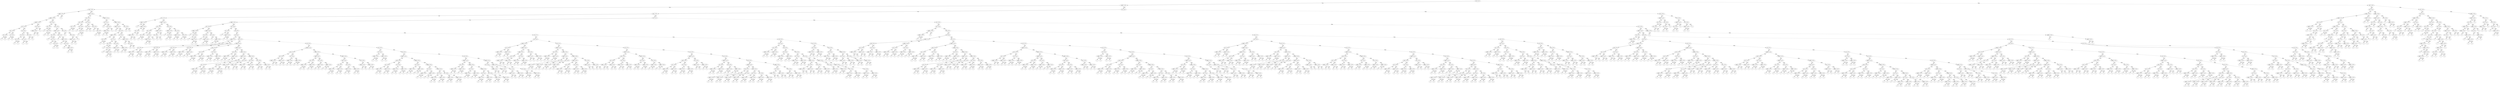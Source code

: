 digraph {
0 [label="dx' <= 1.5"];
1 [label="seedx' <= 3.5"];
2 [label="turn' <= 0.5"];
3 [label="seedy' <= 5.5"];
4 [label="seedy' <= 1.5"];
5 [label="seedx' <= 1.0"];
6 [label="dy' <= 1.5"];
7 [label="dx' <= 0.5"];
8 [label="dy' <= 0.5"];
9 [label="1"];
8 -> 9 [label="True"];
10 [label="4"];
8 -> 10 [style="dashed", label="False"];
7 -> 8 [label="True"];
11 [label="dy' <= 0.5"];
12 [label="4"];
11 -> 12 [label="True"];
13 [label="3"];
11 -> 13 [style="dashed", label="False"];
7 -> 11 [style="dashed", label="False"];
6 -> 7 [label="True"];
14 [label="dy' <= 4.5"];
15 [label="dx' <= 0.5"];
16 [label="dy' <= 3.5"];
17 [label="2"];
16 -> 17 [label="True"];
18 [label="1"];
16 -> 18 [style="dashed", label="False"];
15 -> 16 [label="True"];
19 [label="dy' <= 2.5"];
20 [label="1"];
19 -> 20 [label="True"];
21 [label="4"];
19 -> 21 [style="dashed", label="False"];
15 -> 19 [style="dashed", label="False"];
14 -> 15 [label="True"];
22 [label="dx' <= 0.5"];
23 [label="3"];
22 -> 23 [label="True"];
24 [label="2"];
22 -> 24 [style="dashed", label="False"];
14 -> 22 [style="dashed", label="False"];
6 -> 14 [style="dashed", label="False"];
5 -> 6 [label="True"];
25 [label="dy' <= 0.5"];
26 [label="seedy' <= 0.5"];
27 [label="1"];
26 -> 27 [label="True"];
28 [label="2"];
26 -> 28 [style="dashed", label="False"];
25 -> 26 [label="True"];
29 [label="1"];
25 -> 29 [style="dashed", label="False"];
5 -> 25 [style="dashed", label="False"];
4 -> 5 [label="True"];
30 [label="dx' <= 0.5"];
31 [label="dy' <= 2.5"];
32 [label="4"];
31 -> 32 [label="True"];
33 [label="dy' <= 3.5"];
34 [label="3"];
33 -> 34 [label="True"];
35 [label="4"];
33 -> 35 [style="dashed", label="False"];
31 -> 33 [style="dashed", label="False"];
30 -> 31 [label="True"];
36 [label="dy' <= 3.5"];
37 [label="seedy' <= 2.5"];
38 [label="dy' <= 0.5"];
39 [label="4"];
38 -> 39 [label="True"];
40 [label="dy' <= 1.5"];
41 [label="2"];
40 -> 41 [label="True"];
42 [label="dy' <= 2.5"];
43 [label="1"];
42 -> 43 [label="True"];
44 [label="2"];
42 -> 44 [style="dashed", label="False"];
40 -> 42 [style="dashed", label="False"];
38 -> 40 [style="dashed", label="False"];
37 -> 38 [label="True"];
45 [label="dy' <= 1.5"];
46 [label="4"];
45 -> 46 [label="True"];
47 [label="seedy' <= 3.5"];
48 [label="2"];
47 -> 48 [label="True"];
49 [label="dy' <= 2.5"];
50 [label="4"];
49 -> 50 [label="True"];
51 [label="seedy' <= 4.5"];
52 [label="2"];
51 -> 52 [label="True"];
53 [label="4"];
51 -> 53 [style="dashed", label="False"];
49 -> 51 [style="dashed", label="False"];
47 -> 49 [style="dashed", label="False"];
45 -> 47 [style="dashed", label="False"];
37 -> 45 [style="dashed", label="False"];
36 -> 37 [label="True"];
54 [label="dy' <= 4.5"];
55 [label="2"];
54 -> 55 [label="True"];
56 [label="dy' <= 5.5"];
57 [label="seedy' <= 4.5"];
58 [label="2"];
57 -> 58 [label="True"];
59 [label="1"];
57 -> 59 [style="dashed", label="False"];
56 -> 57 [label="True"];
60 [label="2"];
56 -> 60 [style="dashed", label="False"];
54 -> 56 [style="dashed", label="False"];
36 -> 54 [style="dashed", label="False"];
30 -> 36 [style="dashed", label="False"];
4 -> 30 [style="dashed", label="False"];
3 -> 4 [label="True"];
61 [label="1"];
3 -> 61 [style="dashed", label="False"];
2 -> 3 [label="True"];
62 [label="seedx' <= 0.5"];
63 [label="dy' <= 2.5"];
64 [label="dx' <= 0.5"];
65 [label="dy' <= 1.5"];
66 [label="4"];
65 -> 66 [label="True"];
67 [label="2"];
65 -> 67 [style="dashed", label="False"];
64 -> 65 [label="True"];
68 [label="dy' <= 0.5"];
69 [label="2"];
68 -> 69 [label="True"];
70 [label="dy' <= 1.5"];
71 [label="1"];
70 -> 71 [label="True"];
72 [label="2"];
70 -> 72 [style="dashed", label="False"];
68 -> 70 [style="dashed", label="False"];
64 -> 68 [style="dashed", label="False"];
63 -> 64 [label="True"];
73 [label="dx' <= 0.5"];
74 [label="dy' <= 5.5"];
75 [label="3"];
74 -> 75 [label="True"];
76 [label="4"];
74 -> 76 [style="dashed", label="False"];
73 -> 74 [label="True"];
77 [label="dy' <= 3.5"];
78 [label="3"];
77 -> 78 [label="True"];
79 [label="dy' <= 5.5"];
80 [label="2"];
79 -> 80 [label="True"];
81 [label="3"];
79 -> 81 [style="dashed", label="False"];
77 -> 79 [style="dashed", label="False"];
73 -> 77 [style="dashed", label="False"];
63 -> 73 [style="dashed", label="False"];
62 -> 63 [label="True"];
82 [label="seedy' <= 1.5"];
83 [label="dy' <= 1.5"];
84 [label="0"];
83 -> 84 [label="True"];
85 [label="dy' <= 2.5"];
86 [label="seedy' <= 0.5"];
87 [label="1"];
86 -> 87 [label="True"];
88 [label="0"];
86 -> 88 [style="dashed", label="False"];
85 -> 86 [label="True"];
89 [label="1"];
85 -> 89 [style="dashed", label="False"];
83 -> 85 [style="dashed", label="False"];
82 -> 83 [label="True"];
90 [label="seedy' <= 4.5"];
91 [label="seedx' <= 2.5"];
92 [label="0"];
91 -> 92 [label="True"];
93 [label="dy' <= 2.5"];
94 [label="seedy' <= 2.5"];
95 [label="dy' <= 0.5"];
96 [label="2"];
95 -> 96 [label="True"];
97 [label="0"];
95 -> 97 [style="dashed", label="False"];
94 -> 95 [label="True"];
98 [label="dy' <= 1.5"];
99 [label="dx' <= 0.5"];
100 [label="4"];
99 -> 100 [label="True"];
101 [label="dy' <= 0.5"];
102 [label="4"];
101 -> 102 [label="True"];
103 [label="seedy' <= 3.5"];
104 [label="2"];
103 -> 104 [label="True"];
105 [label="4"];
103 -> 105 [style="dashed", label="False"];
101 -> 103 [style="dashed", label="False"];
99 -> 101 [style="dashed", label="False"];
98 -> 99 [label="True"];
106 [label="dx' <= 0.5"];
107 [label="seedy' <= 3.5"];
108 [label="2"];
107 -> 108 [label="True"];
109 [label="4"];
107 -> 109 [style="dashed", label="False"];
106 -> 107 [label="True"];
110 [label="seedy' <= 3.5"];
111 [label="0"];
110 -> 111 [label="True"];
112 [label="2"];
110 -> 112 [style="dashed", label="False"];
106 -> 110 [style="dashed", label="False"];
98 -> 106 [style="dashed", label="False"];
94 -> 98 [style="dashed", label="False"];
93 -> 94 [label="True"];
113 [label="dx' <= 0.5"];
114 [label="2"];
113 -> 114 [label="True"];
115 [label="seedy' <= 3.5"];
116 [label="2"];
115 -> 116 [label="True"];
117 [label="dy' <= 5.5"];
118 [label="0"];
117 -> 118 [label="True"];
119 [label="2"];
117 -> 119 [style="dashed", label="False"];
115 -> 117 [style="dashed", label="False"];
113 -> 115 [style="dashed", label="False"];
93 -> 113 [style="dashed", label="False"];
91 -> 93 [style="dashed", label="False"];
90 -> 91 [label="True"];
120 [label="dy' <= 3.5"];
121 [label="2"];
120 -> 121 [label="True"];
122 [label="0"];
120 -> 122 [style="dashed", label="False"];
90 -> 120 [style="dashed", label="False"];
82 -> 90 [style="dashed", label="False"];
62 -> 82 [style="dashed", label="False"];
2 -> 62 [style="dashed", label="False"];
1 -> 2 [label="True"];
123 [label="dy' <= 4.5"];
124 [label="turn' <= 0.5"];
125 [label="dy' <= 1.5"];
126 [label="seedx' <= 4.5"];
127 [label="4"];
126 -> 127 [label="True"];
128 [label="seedy' <= 3.5"];
129 [label="dx' <= 0.5"];
130 [label="seedx' <= 5.5"];
131 [label="4"];
130 -> 131 [label="True"];
132 [label="3"];
130 -> 132 [style="dashed", label="False"];
129 -> 130 [label="True"];
133 [label="3"];
129 -> 133 [style="dashed", label="False"];
128 -> 129 [label="True"];
134 [label="4"];
128 -> 134 [style="dashed", label="False"];
126 -> 128 [style="dashed", label="False"];
125 -> 126 [label="True"];
135 [label="seedy' <= 3.5"];
136 [label="dy' <= 3.5"];
137 [label="dx' <= 0.5"];
138 [label="dy' <= 2.5"];
139 [label="2"];
138 -> 139 [label="True"];
140 [label="3"];
138 -> 140 [style="dashed", label="False"];
137 -> 138 [label="True"];
141 [label="dy' <= 2.5"];
142 [label="seedx' <= 4.5"];
143 [label="2"];
142 -> 143 [label="True"];
144 [label="3"];
142 -> 144 [style="dashed", label="False"];
141 -> 142 [label="True"];
145 [label="2"];
141 -> 145 [style="dashed", label="False"];
137 -> 141 [style="dashed", label="False"];
136 -> 137 [label="True"];
146 [label="seedx' <= 4.5"];
147 [label="dx' <= 0.5"];
148 [label="3"];
147 -> 148 [label="True"];
149 [label="4"];
147 -> 149 [style="dashed", label="False"];
146 -> 147 [label="True"];
150 [label="3"];
146 -> 150 [style="dashed", label="False"];
136 -> 146 [style="dashed", label="False"];
135 -> 136 [label="True"];
151 [label="dx' <= 0.5"];
152 [label="seedx' <= 5.5"];
153 [label="4"];
152 -> 153 [label="True"];
154 [label="dy' <= 3.0"];
155 [label="3"];
154 -> 155 [label="True"];
156 [label="4"];
154 -> 156 [style="dashed", label="False"];
152 -> 154 [style="dashed", label="False"];
151 -> 152 [label="True"];
157 [label="dy' <= 2.5"];
158 [label="seedx' <= 4.5"];
159 [label="4"];
158 -> 159 [label="True"];
160 [label="2"];
158 -> 160 [style="dashed", label="False"];
157 -> 158 [label="True"];
161 [label="dy' <= 3.5"];
162 [label="3"];
161 -> 162 [label="True"];
163 [label="2"];
161 -> 163 [style="dashed", label="False"];
157 -> 161 [style="dashed", label="False"];
151 -> 157 [style="dashed", label="False"];
135 -> 151 [style="dashed", label="False"];
125 -> 135 [style="dashed", label="False"];
124 -> 125 [label="True"];
164 [label="dy' <= 1.5"];
165 [label="seedx' <= 5.5"];
166 [label="dx' <= 0.5"];
167 [label="seedx' <= 4.5"];
168 [label="4"];
167 -> 168 [label="True"];
169 [label="dy' <= 0.5"];
170 [label="4"];
169 -> 170 [label="True"];
171 [label="seedy' <= 3.5"];
172 [label="2"];
171 -> 172 [label="True"];
173 [label="4"];
171 -> 173 [style="dashed", label="False"];
169 -> 171 [style="dashed", label="False"];
167 -> 169 [style="dashed", label="False"];
166 -> 167 [label="True"];
174 [label="seedx' <= 4.5"];
175 [label="dy' <= 0.5"];
176 [label="4"];
175 -> 176 [label="True"];
177 [label="seedy' <= 3.5"];
178 [label="2"];
177 -> 178 [label="True"];
179 [label="4"];
177 -> 179 [style="dashed", label="False"];
175 -> 177 [style="dashed", label="False"];
174 -> 175 [label="True"];
180 [label="dy' <= 0.5"];
181 [label="2"];
180 -> 181 [label="True"];
182 [label="seedy' <= 3.5"];
183 [label="3"];
182 -> 183 [label="True"];
184 [label="2"];
182 -> 184 [style="dashed", label="False"];
180 -> 182 [style="dashed", label="False"];
174 -> 180 [style="dashed", label="False"];
166 -> 174 [style="dashed", label="False"];
165 -> 166 [label="True"];
185 [label="dx' <= 0.5"];
186 [label="dy' <= 0.5"];
187 [label="3"];
186 -> 187 [label="True"];
188 [label="seedy' <= 3.5"];
189 [label="2"];
188 -> 189 [label="True"];
190 [label="3"];
188 -> 190 [style="dashed", label="False"];
186 -> 188 [style="dashed", label="False"];
185 -> 186 [label="True"];
191 [label="dx <= 0.5"];
192 [label="dy <= 0.5"];
193 [label="seedx <= 1.5"];
194 [label="turn <= 0.5"];
195 [label="dy' <= 0.5"];
196 [label="seedy' <= 3.5"];
197 [label="2"];
196 -> 197 [label="True"];
198 [label="3"];
196 -> 198 [style="dashed", label="False"];
195 -> 196 [label="True"];
199 [label="seedy' <= 3.5"];
200 [label="3"];
199 -> 200 [label="True"];
201 [label="2"];
199 -> 201 [style="dashed", label="False"];
195 -> 199 [style="dashed", label="False"];
194 -> 195 [label="True"];
202 [label="dy' <= 0.5"];
203 [label="seedy' <= 3.5"];
204 [label="2"];
203 -> 204 [label="True"];
205 [label="3"];
203 -> 205 [style="dashed", label="False"];
202 -> 203 [label="True"];
206 [label="seedy' <= 3.5"];
207 [label="3"];
206 -> 207 [label="True"];
208 [label="2"];
206 -> 208 [style="dashed", label="False"];
202 -> 206 [style="dashed", label="False"];
194 -> 202 [style="dashed", label="False"];
193 -> 194 [label="True"];
209 [label="seedx <= 4.5"];
210 [label="dy' <= 0.5"];
211 [label="seedy' <= 3.5"];
212 [label="2"];
211 -> 212 [label="True"];
213 [label="3"];
211 -> 213 [style="dashed", label="False"];
210 -> 211 [label="True"];
214 [label="seedy' <= 3.5"];
215 [label="3"];
214 -> 215 [label="True"];
216 [label="2"];
214 -> 216 [style="dashed", label="False"];
210 -> 214 [style="dashed", label="False"];
209 -> 210 [label="True"];
217 [label="dy' <= 0.5"];
218 [label="seedy' <= 3.5"];
219 [label="2"];
218 -> 219 [label="True"];
220 [label="3"];
218 -> 220 [style="dashed", label="False"];
217 -> 218 [label="True"];
221 [label="seedy' <= 3.5"];
222 [label="3"];
221 -> 222 [label="True"];
223 [label="2"];
221 -> 223 [style="dashed", label="False"];
217 -> 221 [style="dashed", label="False"];
209 -> 217 [style="dashed", label="False"];
193 -> 209 [style="dashed", label="False"];
192 -> 193 [label="True"];
224 [label="dy <= 1.5"];
225 [label="seedx <= 1.0"];
226 [label="turn <= 0.5"];
227 [label="dy' <= 0.5"];
228 [label="seedy' <= 3.5"];
229 [label="2"];
228 -> 229 [label="True"];
230 [label="3"];
228 -> 230 [style="dashed", label="False"];
227 -> 228 [label="True"];
231 [label="seedy' <= 3.5"];
232 [label="3"];
231 -> 232 [label="True"];
233 [label="2"];
231 -> 233 [style="dashed", label="False"];
227 -> 231 [style="dashed", label="False"];
226 -> 227 [label="True"];
234 [label="dy' <= 0.5"];
235 [label="seedy' <= 3.5"];
236 [label="2"];
235 -> 236 [label="True"];
237 [label="3"];
235 -> 237 [style="dashed", label="False"];
234 -> 235 [label="True"];
238 [label="seedy' <= 3.5"];
239 [label="3"];
238 -> 239 [label="True"];
240 [label="2"];
238 -> 240 [style="dashed", label="False"];
234 -> 238 [style="dashed", label="False"];
226 -> 234 [style="dashed", label="False"];
225 -> 226 [label="True"];
241 [label="seedx <= 3.5"];
242 [label="dy' <= 0.5"];
243 [label="seedy' <= 3.5"];
244 [label="2"];
243 -> 244 [label="True"];
245 [label="3"];
243 -> 245 [style="dashed", label="False"];
242 -> 243 [label="True"];
246 [label="seedy' <= 3.5"];
247 [label="3"];
246 -> 247 [label="True"];
248 [label="2"];
246 -> 248 [style="dashed", label="False"];
242 -> 246 [style="dashed", label="False"];
241 -> 242 [label="True"];
249 [label="seedx <= 4.5"];
250 [label="seedy <= 3.5"];
251 [label="turn <= 0.5"];
252 [label="dy' <= 0.5"];
253 [label="seedy' <= 3.5"];
254 [label="2"];
253 -> 254 [label="True"];
255 [label="3"];
253 -> 255 [style="dashed", label="False"];
252 -> 253 [label="True"];
256 [label="seedy' <= 3.5"];
257 [label="3"];
256 -> 257 [label="True"];
258 [label="2"];
256 -> 258 [style="dashed", label="False"];
252 -> 256 [style="dashed", label="False"];
251 -> 252 [label="True"];
259 [label="dy' <= 0.5"];
260 [label="seedy' <= 3.5"];
261 [label="2"];
260 -> 261 [label="True"];
262 [label="3"];
260 -> 262 [style="dashed", label="False"];
259 -> 260 [label="True"];
263 [label="seedy' <= 3.5"];
264 [label="3"];
263 -> 264 [label="True"];
265 [label="2"];
263 -> 265 [style="dashed", label="False"];
259 -> 263 [style="dashed", label="False"];
251 -> 259 [style="dashed", label="False"];
250 -> 251 [label="True"];
266 [label="dy' <= 0.5"];
267 [label="seedy' <= 3.5"];
268 [label="2"];
267 -> 268 [label="True"];
269 [label="3"];
267 -> 269 [style="dashed", label="False"];
266 -> 267 [label="True"];
270 [label="seedy' <= 3.5"];
271 [label="3"];
270 -> 271 [label="True"];
272 [label="2"];
270 -> 272 [style="dashed", label="False"];
266 -> 270 [style="dashed", label="False"];
250 -> 266 [style="dashed", label="False"];
249 -> 250 [label="True"];
273 [label="seedy <= 3.5"];
274 [label="dy' <= 0.5"];
275 [label="seedy' <= 3.5"];
276 [label="2"];
275 -> 276 [label="True"];
277 [label="3"];
275 -> 277 [style="dashed", label="False"];
274 -> 275 [label="True"];
278 [label="seedy' <= 3.5"];
279 [label="3"];
278 -> 279 [label="True"];
280 [label="2"];
278 -> 280 [style="dashed", label="False"];
274 -> 278 [style="dashed", label="False"];
273 -> 274 [label="True"];
281 [label="dy' <= 0.5"];
282 [label="seedy' <= 3.5"];
283 [label="2"];
282 -> 283 [label="True"];
284 [label="3"];
282 -> 284 [style="dashed", label="False"];
281 -> 282 [label="True"];
285 [label="seedy' <= 3.5"];
286 [label="3"];
285 -> 286 [label="True"];
287 [label="2"];
285 -> 287 [style="dashed", label="False"];
281 -> 285 [style="dashed", label="False"];
273 -> 281 [style="dashed", label="False"];
249 -> 273 [style="dashed", label="False"];
241 -> 249 [style="dashed", label="False"];
225 -> 241 [style="dashed", label="False"];
224 -> 225 [label="True"];
288 [label="dy <= 2.5"];
289 [label="seedx <= 1.0"];
290 [label="turn <= 0.5"];
291 [label="dy' <= 0.5"];
292 [label="seedy' <= 3.5"];
293 [label="2"];
292 -> 293 [label="True"];
294 [label="3"];
292 -> 294 [style="dashed", label="False"];
291 -> 292 [label="True"];
295 [label="seedy' <= 3.5"];
296 [label="3"];
295 -> 296 [label="True"];
297 [label="2"];
295 -> 297 [style="dashed", label="False"];
291 -> 295 [style="dashed", label="False"];
290 -> 291 [label="True"];
298 [label="dy' <= 0.5"];
299 [label="seedy' <= 3.5"];
300 [label="2"];
299 -> 300 [label="True"];
301 [label="3"];
299 -> 301 [style="dashed", label="False"];
298 -> 299 [label="True"];
302 [label="seedy' <= 3.5"];
303 [label="3"];
302 -> 303 [label="True"];
304 [label="2"];
302 -> 304 [style="dashed", label="False"];
298 -> 302 [style="dashed", label="False"];
290 -> 298 [style="dashed", label="False"];
289 -> 290 [label="True"];
305 [label="seedx <= 3.5"];
306 [label="seedy <= 3.5"];
307 [label="dy' <= 0.5"];
308 [label="seedy' <= 3.5"];
309 [label="2"];
308 -> 309 [label="True"];
310 [label="3"];
308 -> 310 [style="dashed", label="False"];
307 -> 308 [label="True"];
311 [label="seedy' <= 3.5"];
312 [label="3"];
311 -> 312 [label="True"];
313 [label="2"];
311 -> 313 [style="dashed", label="False"];
307 -> 311 [style="dashed", label="False"];
306 -> 307 [label="True"];
314 [label="dy' <= 0.5"];
315 [label="seedy' <= 3.5"];
316 [label="2"];
315 -> 316 [label="True"];
317 [label="3"];
315 -> 317 [style="dashed", label="False"];
314 -> 315 [label="True"];
318 [label="seedy' <= 3.5"];
319 [label="3"];
318 -> 319 [label="True"];
320 [label="2"];
318 -> 320 [style="dashed", label="False"];
314 -> 318 [style="dashed", label="False"];
306 -> 314 [style="dashed", label="False"];
305 -> 306 [label="True"];
321 [label="seedx <= 4.5"];
322 [label="turn <= 0.5"];
323 [label="dy' <= 0.5"];
324 [label="seedy' <= 3.5"];
325 [label="2"];
324 -> 325 [label="True"];
326 [label="3"];
324 -> 326 [style="dashed", label="False"];
323 -> 324 [label="True"];
327 [label="seedy' <= 3.5"];
328 [label="3"];
327 -> 328 [label="True"];
329 [label="2"];
327 -> 329 [style="dashed", label="False"];
323 -> 327 [style="dashed", label="False"];
322 -> 323 [label="True"];
330 [label="dy' <= 0.5"];
331 [label="seedy' <= 3.5"];
332 [label="2"];
331 -> 332 [label="True"];
333 [label="3"];
331 -> 333 [style="dashed", label="False"];
330 -> 331 [label="True"];
334 [label="seedy' <= 3.5"];
335 [label="3"];
334 -> 335 [label="True"];
336 [label="2"];
334 -> 336 [style="dashed", label="False"];
330 -> 334 [style="dashed", label="False"];
322 -> 330 [style="dashed", label="False"];
321 -> 322 [label="True"];
337 [label="dy' <= 0.5"];
338 [label="seedy' <= 3.5"];
339 [label="2"];
338 -> 339 [label="True"];
340 [label="3"];
338 -> 340 [style="dashed", label="False"];
337 -> 338 [label="True"];
341 [label="seedy' <= 3.5"];
342 [label="3"];
341 -> 342 [label="True"];
343 [label="2"];
341 -> 343 [style="dashed", label="False"];
337 -> 341 [style="dashed", label="False"];
321 -> 337 [style="dashed", label="False"];
305 -> 321 [style="dashed", label="False"];
289 -> 305 [style="dashed", label="False"];
288 -> 289 [label="True"];
344 [label="dy <= 3.5"];
345 [label="dy' <= 0.5"];
346 [label="seedy' <= 3.5"];
347 [label="2"];
346 -> 347 [label="True"];
348 [label="3"];
346 -> 348 [style="dashed", label="False"];
345 -> 346 [label="True"];
349 [label="seedy' <= 3.5"];
350 [label="3"];
349 -> 350 [label="True"];
351 [label="2"];
349 -> 351 [style="dashed", label="False"];
345 -> 349 [style="dashed", label="False"];
344 -> 345 [label="True"];
352 [label="dy <= 4.5"];
353 [label="seedx <= 1.0"];
354 [label="turn <= 0.5"];
355 [label="dy' <= 0.5"];
356 [label="seedy' <= 3.5"];
357 [label="2"];
356 -> 357 [label="True"];
358 [label="3"];
356 -> 358 [style="dashed", label="False"];
355 -> 356 [label="True"];
359 [label="seedy' <= 3.5"];
360 [label="3"];
359 -> 360 [label="True"];
361 [label="2"];
359 -> 361 [style="dashed", label="False"];
355 -> 359 [style="dashed", label="False"];
354 -> 355 [label="True"];
362 [label="dy' <= 0.5"];
363 [label="seedy' <= 3.5"];
364 [label="2"];
363 -> 364 [label="True"];
365 [label="3"];
363 -> 365 [style="dashed", label="False"];
362 -> 363 [label="True"];
366 [label="seedy' <= 3.5"];
367 [label="3"];
366 -> 367 [label="True"];
368 [label="2"];
366 -> 368 [style="dashed", label="False"];
362 -> 366 [style="dashed", label="False"];
354 -> 362 [style="dashed", label="False"];
353 -> 354 [label="True"];
369 [label="seedx <= 3.5"];
370 [label="dy' <= 0.5"];
371 [label="seedy' <= 3.5"];
372 [label="2"];
371 -> 372 [label="True"];
373 [label="3"];
371 -> 373 [style="dashed", label="False"];
370 -> 371 [label="True"];
374 [label="seedy' <= 3.5"];
375 [label="3"];
374 -> 375 [label="True"];
376 [label="2"];
374 -> 376 [style="dashed", label="False"];
370 -> 374 [style="dashed", label="False"];
369 -> 370 [label="True"];
377 [label="seedx <= 4.5"];
378 [label="dy' <= 0.5"];
379 [label="seedy' <= 3.5"];
380 [label="2"];
379 -> 380 [label="True"];
381 [label="3"];
379 -> 381 [style="dashed", label="False"];
378 -> 379 [label="True"];
382 [label="seedy' <= 3.5"];
383 [label="3"];
382 -> 383 [label="True"];
384 [label="2"];
382 -> 384 [style="dashed", label="False"];
378 -> 382 [style="dashed", label="False"];
377 -> 378 [label="True"];
385 [label="seedx <= 5.5"];
386 [label="dy' <= 0.5"];
387 [label="seedy' <= 3.5"];
388 [label="2"];
387 -> 388 [label="True"];
389 [label="3"];
387 -> 389 [style="dashed", label="False"];
386 -> 387 [label="True"];
390 [label="seedy' <= 3.5"];
391 [label="3"];
390 -> 391 [label="True"];
392 [label="2"];
390 -> 392 [style="dashed", label="False"];
386 -> 390 [style="dashed", label="False"];
385 -> 386 [label="True"];
393 [label="dy' <= 0.5"];
394 [label="seedy' <= 3.5"];
395 [label="2"];
394 -> 395 [label="True"];
396 [label="3"];
394 -> 396 [style="dashed", label="False"];
393 -> 394 [label="True"];
397 [label="seedy' <= 3.5"];
398 [label="3"];
397 -> 398 [label="True"];
399 [label="2"];
397 -> 399 [style="dashed", label="False"];
393 -> 397 [style="dashed", label="False"];
385 -> 393 [style="dashed", label="False"];
377 -> 385 [style="dashed", label="False"];
369 -> 377 [style="dashed", label="False"];
353 -> 369 [style="dashed", label="False"];
352 -> 353 [label="True"];
400 [label="dy <= 5.5"];
401 [label="seedx <= 1.5"];
402 [label="dy' <= 0.5"];
403 [label="seedy' <= 3.5"];
404 [label="2"];
403 -> 404 [label="True"];
405 [label="3"];
403 -> 405 [style="dashed", label="False"];
402 -> 403 [label="True"];
406 [label="seedy' <= 3.5"];
407 [label="3"];
406 -> 407 [label="True"];
408 [label="2"];
406 -> 408 [style="dashed", label="False"];
402 -> 406 [style="dashed", label="False"];
401 -> 402 [label="True"];
409 [label="seedx <= 4.5"];
410 [label="dy' <= 0.5"];
411 [label="seedy' <= 3.5"];
412 [label="2"];
411 -> 412 [label="True"];
413 [label="3"];
411 -> 413 [style="dashed", label="False"];
410 -> 411 [label="True"];
414 [label="seedy' <= 3.5"];
415 [label="3"];
414 -> 415 [label="True"];
416 [label="2"];
414 -> 416 [style="dashed", label="False"];
410 -> 414 [style="dashed", label="False"];
409 -> 410 [label="True"];
417 [label="seedx <= 5.5"];
418 [label="dy' <= 0.5"];
419 [label="seedy' <= 3.5"];
420 [label="2"];
419 -> 420 [label="True"];
421 [label="3"];
419 -> 421 [style="dashed", label="False"];
418 -> 419 [label="True"];
422 [label="seedy' <= 3.5"];
423 [label="3"];
422 -> 423 [label="True"];
424 [label="2"];
422 -> 424 [style="dashed", label="False"];
418 -> 422 [style="dashed", label="False"];
417 -> 418 [label="True"];
425 [label="dy' <= 0.5"];
426 [label="seedy' <= 3.5"];
427 [label="2"];
426 -> 427 [label="True"];
428 [label="3"];
426 -> 428 [style="dashed", label="False"];
425 -> 426 [label="True"];
429 [label="seedy' <= 3.5"];
430 [label="3"];
429 -> 430 [label="True"];
431 [label="2"];
429 -> 431 [style="dashed", label="False"];
425 -> 429 [style="dashed", label="False"];
417 -> 425 [style="dashed", label="False"];
409 -> 417 [style="dashed", label="False"];
401 -> 409 [style="dashed", label="False"];
400 -> 401 [label="True"];
432 [label="seedx <= 1.5"];
433 [label="dy' <= 0.5"];
434 [label="seedy' <= 3.5"];
435 [label="2"];
434 -> 435 [label="True"];
436 [label="3"];
434 -> 436 [style="dashed", label="False"];
433 -> 434 [label="True"];
437 [label="seedy' <= 3.5"];
438 [label="3"];
437 -> 438 [label="True"];
439 [label="2"];
437 -> 439 [style="dashed", label="False"];
433 -> 437 [style="dashed", label="False"];
432 -> 433 [label="True"];
440 [label="seedx <= 5.0"];
441 [label="dy' <= 0.5"];
442 [label="seedy' <= 3.5"];
443 [label="2"];
442 -> 443 [label="True"];
444 [label="3"];
442 -> 444 [style="dashed", label="False"];
441 -> 442 [label="True"];
445 [label="seedy' <= 3.5"];
446 [label="3"];
445 -> 446 [label="True"];
447 [label="2"];
445 -> 447 [style="dashed", label="False"];
441 -> 445 [style="dashed", label="False"];
440 -> 441 [label="True"];
448 [label="dy' <= 0.5"];
449 [label="seedy' <= 3.5"];
450 [label="2"];
449 -> 450 [label="True"];
451 [label="3"];
449 -> 451 [style="dashed", label="False"];
448 -> 449 [label="True"];
452 [label="seedy' <= 3.5"];
453 [label="3"];
452 -> 453 [label="True"];
454 [label="2"];
452 -> 454 [style="dashed", label="False"];
448 -> 452 [style="dashed", label="False"];
440 -> 448 [style="dashed", label="False"];
432 -> 440 [style="dashed", label="False"];
400 -> 432 [style="dashed", label="False"];
352 -> 400 [style="dashed", label="False"];
344 -> 352 [style="dashed", label="False"];
288 -> 344 [style="dashed", label="False"];
224 -> 288 [style="dashed", label="False"];
192 -> 224 [style="dashed", label="False"];
191 -> 192 [label="True"];
455 [label="dx <= 1.5"];
456 [label="dy <= 0.5"];
457 [label="seedx <= 1.0"];
458 [label="dy' <= 0.5"];
459 [label="seedy' <= 3.5"];
460 [label="2"];
459 -> 460 [label="True"];
461 [label="3"];
459 -> 461 [style="dashed", label="False"];
458 -> 459 [label="True"];
462 [label="seedy' <= 3.5"];
463 [label="3"];
462 -> 463 [label="True"];
464 [label="2"];
462 -> 464 [style="dashed", label="False"];
458 -> 462 [style="dashed", label="False"];
457 -> 458 [label="True"];
465 [label="seedx <= 3.5"];
466 [label="seedy <= 2.5"];
467 [label="dy' <= 0.5"];
468 [label="seedy' <= 3.5"];
469 [label="2"];
468 -> 469 [label="True"];
470 [label="3"];
468 -> 470 [style="dashed", label="False"];
467 -> 468 [label="True"];
471 [label="seedy' <= 3.5"];
472 [label="3"];
471 -> 472 [label="True"];
473 [label="2"];
471 -> 473 [style="dashed", label="False"];
467 -> 471 [style="dashed", label="False"];
466 -> 467 [label="True"];
474 [label="dy' <= 0.5"];
475 [label="seedy' <= 3.5"];
476 [label="2"];
475 -> 476 [label="True"];
477 [label="3"];
475 -> 477 [style="dashed", label="False"];
474 -> 475 [label="True"];
478 [label="seedy' <= 3.5"];
479 [label="3"];
478 -> 479 [label="True"];
480 [label="2"];
478 -> 480 [style="dashed", label="False"];
474 -> 478 [style="dashed", label="False"];
466 -> 474 [style="dashed", label="False"];
465 -> 466 [label="True"];
481 [label="dy' <= 0.5"];
482 [label="seedy' <= 3.5"];
483 [label="2"];
482 -> 483 [label="True"];
484 [label="3"];
482 -> 484 [style="dashed", label="False"];
481 -> 482 [label="True"];
485 [label="seedy' <= 3.5"];
486 [label="3"];
485 -> 486 [label="True"];
487 [label="2"];
485 -> 487 [style="dashed", label="False"];
481 -> 485 [style="dashed", label="False"];
465 -> 481 [style="dashed", label="False"];
457 -> 465 [style="dashed", label="False"];
456 -> 457 [label="True"];
488 [label="dy <= 1.5"];
489 [label="seedx <= 1.0"];
490 [label="dy' <= 0.5"];
491 [label="seedy' <= 3.5"];
492 [label="2"];
491 -> 492 [label="True"];
493 [label="3"];
491 -> 493 [style="dashed", label="False"];
490 -> 491 [label="True"];
494 [label="seedy' <= 3.5"];
495 [label="3"];
494 -> 495 [label="True"];
496 [label="2"];
494 -> 496 [style="dashed", label="False"];
490 -> 494 [style="dashed", label="False"];
489 -> 490 [label="True"];
497 [label="seedx <= 3.5"];
498 [label="seedy <= 3.5"];
499 [label="dy' <= 0.5"];
500 [label="seedy' <= 3.5"];
501 [label="2"];
500 -> 501 [label="True"];
502 [label="3"];
500 -> 502 [style="dashed", label="False"];
499 -> 500 [label="True"];
503 [label="seedy' <= 3.5"];
504 [label="3"];
503 -> 504 [label="True"];
505 [label="2"];
503 -> 505 [style="dashed", label="False"];
499 -> 503 [style="dashed", label="False"];
498 -> 499 [label="True"];
506 [label="dy' <= 0.5"];
507 [label="seedy' <= 3.5"];
508 [label="2"];
507 -> 508 [label="True"];
509 [label="3"];
507 -> 509 [style="dashed", label="False"];
506 -> 507 [label="True"];
510 [label="seedy' <= 3.5"];
511 [label="3"];
510 -> 511 [label="True"];
512 [label="2"];
510 -> 512 [style="dashed", label="False"];
506 -> 510 [style="dashed", label="False"];
498 -> 506 [style="dashed", label="False"];
497 -> 498 [label="True"];
513 [label="seedx <= 5.0"];
514 [label="seedy <= 3.5"];
515 [label="dy' <= 0.5"];
516 [label="seedy' <= 3.5"];
517 [label="2"];
516 -> 517 [label="True"];
518 [label="3"];
516 -> 518 [style="dashed", label="False"];
515 -> 516 [label="True"];
519 [label="seedy' <= 3.5"];
520 [label="3"];
519 -> 520 [label="True"];
521 [label="2"];
519 -> 521 [style="dashed", label="False"];
515 -> 519 [style="dashed", label="False"];
514 -> 515 [label="True"];
522 [label="dy' <= 0.5"];
523 [label="seedy' <= 3.5"];
524 [label="2"];
523 -> 524 [label="True"];
525 [label="3"];
523 -> 525 [style="dashed", label="False"];
522 -> 523 [label="True"];
526 [label="seedy' <= 3.5"];
527 [label="3"];
526 -> 527 [label="True"];
528 [label="2"];
526 -> 528 [style="dashed", label="False"];
522 -> 526 [style="dashed", label="False"];
514 -> 522 [style="dashed", label="False"];
513 -> 514 [label="True"];
529 [label="dy' <= 0.5"];
530 [label="seedy' <= 3.5"];
531 [label="2"];
530 -> 531 [label="True"];
532 [label="3"];
530 -> 532 [style="dashed", label="False"];
529 -> 530 [label="True"];
533 [label="seedy' <= 3.5"];
534 [label="3"];
533 -> 534 [label="True"];
535 [label="2"];
533 -> 535 [style="dashed", label="False"];
529 -> 533 [style="dashed", label="False"];
513 -> 529 [style="dashed", label="False"];
497 -> 513 [style="dashed", label="False"];
489 -> 497 [style="dashed", label="False"];
488 -> 489 [label="True"];
536 [label="dy <= 2.5"];
537 [label="seedx <= 1.0"];
538 [label="turn <= 0.5"];
539 [label="dy' <= 0.5"];
540 [label="seedy' <= 3.5"];
541 [label="2"];
540 -> 541 [label="True"];
542 [label="3"];
540 -> 542 [style="dashed", label="False"];
539 -> 540 [label="True"];
543 [label="seedy' <= 3.5"];
544 [label="3"];
543 -> 544 [label="True"];
545 [label="2"];
543 -> 545 [style="dashed", label="False"];
539 -> 543 [style="dashed", label="False"];
538 -> 539 [label="True"];
546 [label="dy' <= 0.5"];
547 [label="seedy' <= 3.5"];
548 [label="2"];
547 -> 548 [label="True"];
549 [label="3"];
547 -> 549 [style="dashed", label="False"];
546 -> 547 [label="True"];
550 [label="seedy' <= 3.5"];
551 [label="3"];
550 -> 551 [label="True"];
552 [label="2"];
550 -> 552 [style="dashed", label="False"];
546 -> 550 [style="dashed", label="False"];
538 -> 546 [style="dashed", label="False"];
537 -> 538 [label="True"];
553 [label="seedx <= 3.5"];
554 [label="dy' <= 0.5"];
555 [label="seedy' <= 3.5"];
556 [label="2"];
555 -> 556 [label="True"];
557 [label="3"];
555 -> 557 [style="dashed", label="False"];
554 -> 555 [label="True"];
558 [label="seedy' <= 3.5"];
559 [label="3"];
558 -> 559 [label="True"];
560 [label="2"];
558 -> 560 [style="dashed", label="False"];
554 -> 558 [style="dashed", label="False"];
553 -> 554 [label="True"];
561 [label="dy' <= 0.5"];
562 [label="seedy' <= 3.5"];
563 [label="2"];
562 -> 563 [label="True"];
564 [label="3"];
562 -> 564 [style="dashed", label="False"];
561 -> 562 [label="True"];
565 [label="seedy' <= 3.5"];
566 [label="3"];
565 -> 566 [label="True"];
567 [label="2"];
565 -> 567 [style="dashed", label="False"];
561 -> 565 [style="dashed", label="False"];
553 -> 561 [style="dashed", label="False"];
537 -> 553 [style="dashed", label="False"];
536 -> 537 [label="True"];
568 [label="dy <= 3.5"];
569 [label="seedx <= 1.0"];
570 [label="turn <= 0.5"];
571 [label="dy' <= 0.5"];
572 [label="seedy' <= 3.5"];
573 [label="2"];
572 -> 573 [label="True"];
574 [label="3"];
572 -> 574 [style="dashed", label="False"];
571 -> 572 [label="True"];
575 [label="seedy' <= 3.5"];
576 [label="3"];
575 -> 576 [label="True"];
577 [label="2"];
575 -> 577 [style="dashed", label="False"];
571 -> 575 [style="dashed", label="False"];
570 -> 571 [label="True"];
578 [label="dy' <= 0.5"];
579 [label="seedy' <= 3.5"];
580 [label="2"];
579 -> 580 [label="True"];
581 [label="3"];
579 -> 581 [style="dashed", label="False"];
578 -> 579 [label="True"];
582 [label="seedy' <= 3.5"];
583 [label="3"];
582 -> 583 [label="True"];
584 [label="2"];
582 -> 584 [style="dashed", label="False"];
578 -> 582 [style="dashed", label="False"];
570 -> 578 [style="dashed", label="False"];
569 -> 570 [label="True"];
585 [label="dy' <= 0.5"];
586 [label="seedy' <= 3.5"];
587 [label="2"];
586 -> 587 [label="True"];
588 [label="3"];
586 -> 588 [style="dashed", label="False"];
585 -> 586 [label="True"];
589 [label="seedy' <= 3.5"];
590 [label="3"];
589 -> 590 [label="True"];
591 [label="2"];
589 -> 591 [style="dashed", label="False"];
585 -> 589 [style="dashed", label="False"];
569 -> 585 [style="dashed", label="False"];
568 -> 569 [label="True"];
592 [label="dy <= 4.5"];
593 [label="seedx <= 1.5"];
594 [label="dy' <= 0.5"];
595 [label="seedy' <= 3.5"];
596 [label="2"];
595 -> 596 [label="True"];
597 [label="3"];
595 -> 597 [style="dashed", label="False"];
594 -> 595 [label="True"];
598 [label="seedy' <= 3.5"];
599 [label="3"];
598 -> 599 [label="True"];
600 [label="2"];
598 -> 600 [style="dashed", label="False"];
594 -> 598 [style="dashed", label="False"];
593 -> 594 [label="True"];
601 [label="dy' <= 0.5"];
602 [label="seedy' <= 3.5"];
603 [label="2"];
602 -> 603 [label="True"];
604 [label="3"];
602 -> 604 [style="dashed", label="False"];
601 -> 602 [label="True"];
605 [label="seedy' <= 3.5"];
606 [label="3"];
605 -> 606 [label="True"];
607 [label="2"];
605 -> 607 [style="dashed", label="False"];
601 -> 605 [style="dashed", label="False"];
593 -> 601 [style="dashed", label="False"];
592 -> 593 [label="True"];
608 [label="dy <= 5.5"];
609 [label="seedx <= 2.0"];
610 [label="turn <= 0.5"];
611 [label="dy' <= 0.5"];
612 [label="seedy' <= 3.5"];
613 [label="2"];
612 -> 613 [label="True"];
614 [label="3"];
612 -> 614 [style="dashed", label="False"];
611 -> 612 [label="True"];
615 [label="seedy' <= 3.5"];
616 [label="3"];
615 -> 616 [label="True"];
617 [label="2"];
615 -> 617 [style="dashed", label="False"];
611 -> 615 [style="dashed", label="False"];
610 -> 611 [label="True"];
618 [label="dy' <= 0.5"];
619 [label="seedy' <= 3.5"];
620 [label="2"];
619 -> 620 [label="True"];
621 [label="3"];
619 -> 621 [style="dashed", label="False"];
618 -> 619 [label="True"];
622 [label="seedy' <= 3.5"];
623 [label="3"];
622 -> 623 [label="True"];
624 [label="2"];
622 -> 624 [style="dashed", label="False"];
618 -> 622 [style="dashed", label="False"];
610 -> 618 [style="dashed", label="False"];
609 -> 610 [label="True"];
625 [label="seedx <= 5.5"];
626 [label="dy' <= 0.5"];
627 [label="seedy' <= 3.5"];
628 [label="2"];
627 -> 628 [label="True"];
629 [label="3"];
627 -> 629 [style="dashed", label="False"];
626 -> 627 [label="True"];
630 [label="seedy' <= 3.5"];
631 [label="3"];
630 -> 631 [label="True"];
632 [label="2"];
630 -> 632 [style="dashed", label="False"];
626 -> 630 [style="dashed", label="False"];
625 -> 626 [label="True"];
633 [label="dy' <= 0.5"];
634 [label="seedy' <= 3.5"];
635 [label="2"];
634 -> 635 [label="True"];
636 [label="3"];
634 -> 636 [style="dashed", label="False"];
633 -> 634 [label="True"];
637 [label="seedy' <= 3.5"];
638 [label="3"];
637 -> 638 [label="True"];
639 [label="2"];
637 -> 639 [style="dashed", label="False"];
633 -> 637 [style="dashed", label="False"];
625 -> 633 [style="dashed", label="False"];
609 -> 625 [style="dashed", label="False"];
608 -> 609 [label="True"];
640 [label="seedx <= 2.5"];
641 [label="dy' <= 0.5"];
642 [label="seedy' <= 3.5"];
643 [label="2"];
642 -> 643 [label="True"];
644 [label="3"];
642 -> 644 [style="dashed", label="False"];
641 -> 642 [label="True"];
645 [label="seedy' <= 3.5"];
646 [label="3"];
645 -> 646 [label="True"];
647 [label="2"];
645 -> 647 [style="dashed", label="False"];
641 -> 645 [style="dashed", label="False"];
640 -> 641 [label="True"];
648 [label="dy' <= 0.5"];
649 [label="seedy' <= 3.5"];
650 [label="2"];
649 -> 650 [label="True"];
651 [label="3"];
649 -> 651 [style="dashed", label="False"];
648 -> 649 [label="True"];
652 [label="seedy' <= 3.5"];
653 [label="3"];
652 -> 653 [label="True"];
654 [label="2"];
652 -> 654 [style="dashed", label="False"];
648 -> 652 [style="dashed", label="False"];
640 -> 648 [style="dashed", label="False"];
608 -> 640 [style="dashed", label="False"];
592 -> 608 [style="dashed", label="False"];
568 -> 592 [style="dashed", label="False"];
536 -> 568 [style="dashed", label="False"];
488 -> 536 [style="dashed", label="False"];
456 -> 488 [style="dashed", label="False"];
455 -> 456 [label="True"];
655 [label="dx <= 2.5"];
656 [label="dy <= 2.5"];
657 [label="dy' <= 0.5"];
658 [label="seedy' <= 3.5"];
659 [label="2"];
658 -> 659 [label="True"];
660 [label="3"];
658 -> 660 [style="dashed", label="False"];
657 -> 658 [label="True"];
661 [label="seedy' <= 3.5"];
662 [label="3"];
661 -> 662 [label="True"];
663 [label="2"];
661 -> 663 [style="dashed", label="False"];
657 -> 661 [style="dashed", label="False"];
656 -> 657 [label="True"];
664 [label="dy <= 3.5"];
665 [label="dy' <= 0.5"];
666 [label="seedy' <= 3.5"];
667 [label="2"];
666 -> 667 [label="True"];
668 [label="3"];
666 -> 668 [style="dashed", label="False"];
665 -> 666 [label="True"];
669 [label="seedy' <= 3.5"];
670 [label="3"];
669 -> 670 [label="True"];
671 [label="2"];
669 -> 671 [style="dashed", label="False"];
665 -> 669 [style="dashed", label="False"];
664 -> 665 [label="True"];
672 [label="dy <= 4.5"];
673 [label="dy' <= 0.5"];
674 [label="seedy' <= 3.5"];
675 [label="2"];
674 -> 675 [label="True"];
676 [label="3"];
674 -> 676 [style="dashed", label="False"];
673 -> 674 [label="True"];
677 [label="seedy' <= 3.5"];
678 [label="3"];
677 -> 678 [label="True"];
679 [label="2"];
677 -> 679 [style="dashed", label="False"];
673 -> 677 [style="dashed", label="False"];
672 -> 673 [label="True"];
680 [label="dy <= 5.5"];
681 [label="seedx <= 2.5"];
682 [label="dy' <= 0.5"];
683 [label="seedy' <= 3.5"];
684 [label="2"];
683 -> 684 [label="True"];
685 [label="3"];
683 -> 685 [style="dashed", label="False"];
682 -> 683 [label="True"];
686 [label="seedy' <= 3.5"];
687 [label="3"];
686 -> 687 [label="True"];
688 [label="2"];
686 -> 688 [style="dashed", label="False"];
682 -> 686 [style="dashed", label="False"];
681 -> 682 [label="True"];
689 [label="dy' <= 0.5"];
690 [label="seedy' <= 3.5"];
691 [label="2"];
690 -> 691 [label="True"];
692 [label="3"];
690 -> 692 [style="dashed", label="False"];
689 -> 690 [label="True"];
693 [label="seedy' <= 3.5"];
694 [label="3"];
693 -> 694 [label="True"];
695 [label="2"];
693 -> 695 [style="dashed", label="False"];
689 -> 693 [style="dashed", label="False"];
681 -> 689 [style="dashed", label="False"];
680 -> 681 [label="True"];
696 [label="seedx <= 2.0"];
697 [label="dy' <= 0.5"];
698 [label="seedy' <= 3.5"];
699 [label="2"];
698 -> 699 [label="True"];
700 [label="3"];
698 -> 700 [style="dashed", label="False"];
697 -> 698 [label="True"];
701 [label="seedy' <= 3.5"];
702 [label="3"];
701 -> 702 [label="True"];
703 [label="2"];
701 -> 703 [style="dashed", label="False"];
697 -> 701 [style="dashed", label="False"];
696 -> 697 [label="True"];
704 [label="seedx <= 5.5"];
705 [label="dy' <= 0.5"];
706 [label="seedy' <= 3.5"];
707 [label="2"];
706 -> 707 [label="True"];
708 [label="3"];
706 -> 708 [style="dashed", label="False"];
705 -> 706 [label="True"];
709 [label="seedy' <= 3.5"];
710 [label="3"];
709 -> 710 [label="True"];
711 [label="2"];
709 -> 711 [style="dashed", label="False"];
705 -> 709 [style="dashed", label="False"];
704 -> 705 [label="True"];
712 [label="dy' <= 0.5"];
713 [label="seedy' <= 3.5"];
714 [label="2"];
713 -> 714 [label="True"];
715 [label="3"];
713 -> 715 [style="dashed", label="False"];
712 -> 713 [label="True"];
716 [label="seedy' <= 3.5"];
717 [label="3"];
716 -> 717 [label="True"];
718 [label="2"];
716 -> 718 [style="dashed", label="False"];
712 -> 716 [style="dashed", label="False"];
704 -> 712 [style="dashed", label="False"];
696 -> 704 [style="dashed", label="False"];
680 -> 696 [style="dashed", label="False"];
672 -> 680 [style="dashed", label="False"];
664 -> 672 [style="dashed", label="False"];
656 -> 664 [style="dashed", label="False"];
655 -> 656 [label="True"];
719 [label="dy <= 3.5"];
720 [label="dy' <= 0.5"];
721 [label="seedy' <= 3.5"];
722 [label="2"];
721 -> 722 [label="True"];
723 [label="3"];
721 -> 723 [style="dashed", label="False"];
720 -> 721 [label="True"];
724 [label="seedy' <= 3.5"];
725 [label="3"];
724 -> 725 [label="True"];
726 [label="2"];
724 -> 726 [style="dashed", label="False"];
720 -> 724 [style="dashed", label="False"];
719 -> 720 [label="True"];
727 [label="dy <= 5.0"];
728 [label="dy' <= 0.5"];
729 [label="seedy' <= 3.5"];
730 [label="2"];
729 -> 730 [label="True"];
731 [label="3"];
729 -> 731 [style="dashed", label="False"];
728 -> 729 [label="True"];
732 [label="seedy' <= 3.5"];
733 [label="3"];
732 -> 733 [label="True"];
734 [label="2"];
732 -> 734 [style="dashed", label="False"];
728 -> 732 [style="dashed", label="False"];
727 -> 728 [label="True"];
735 [label="seedx <= 2.5"];
736 [label="dy' <= 0.5"];
737 [label="seedy' <= 3.5"];
738 [label="2"];
737 -> 738 [label="True"];
739 [label="3"];
737 -> 739 [style="dashed", label="False"];
736 -> 737 [label="True"];
740 [label="seedy' <= 3.5"];
741 [label="3"];
740 -> 741 [label="True"];
742 [label="2"];
740 -> 742 [style="dashed", label="False"];
736 -> 740 [style="dashed", label="False"];
735 -> 736 [label="True"];
743 [label="dy' <= 0.5"];
744 [label="seedy' <= 3.5"];
745 [label="2"];
744 -> 745 [label="True"];
746 [label="3"];
744 -> 746 [style="dashed", label="False"];
743 -> 744 [label="True"];
747 [label="seedy' <= 3.5"];
748 [label="3"];
747 -> 748 [label="True"];
749 [label="2"];
747 -> 749 [style="dashed", label="False"];
743 -> 747 [style="dashed", label="False"];
735 -> 743 [style="dashed", label="False"];
727 -> 735 [style="dashed", label="False"];
719 -> 727 [style="dashed", label="False"];
655 -> 719 [style="dashed", label="False"];
455 -> 655 [style="dashed", label="False"];
191 -> 455 [style="dashed", label="False"];
185 -> 191 [style="dashed", label="False"];
165 -> 185 [style="dashed", label="False"];
164 -> 165 [label="True"];
750 [label="dx' <= 0.5"];
751 [label="dy' <= 2.5"];
752 [label="seedx' <= 4.5"];
753 [label="seedy' <= 3.5"];
754 [label="2"];
753 -> 754 [label="True"];
755 [label="4"];
753 -> 755 [style="dashed", label="False"];
752 -> 753 [label="True"];
756 [label="2"];
752 -> 756 [style="dashed", label="False"];
751 -> 752 [label="True"];
757 [label="dx <= 0.5"];
758 [label="dy <= 0.5"];
759 [label="seedx <= 1.5"];
760 [label="turn <= 0.5"];
761 [label="dy' <= 3.5"];
762 [label="seedy' <= 3.5"];
763 [label="2"];
762 -> 763 [label="True"];
764 [label="3"];
762 -> 764 [style="dashed", label="False"];
761 -> 762 [label="True"];
765 [label="seedy' <= 3.5"];
766 [label="3"];
765 -> 766 [label="True"];
767 [label="2"];
765 -> 767 [style="dashed", label="False"];
761 -> 765 [style="dashed", label="False"];
760 -> 761 [label="True"];
768 [label="dy' <= 3.5"];
769 [label="seedy' <= 3.5"];
770 [label="2"];
769 -> 770 [label="True"];
771 [label="3"];
769 -> 771 [style="dashed", label="False"];
768 -> 769 [label="True"];
772 [label="seedy' <= 3.5"];
773 [label="3"];
772 -> 773 [label="True"];
774 [label="2"];
772 -> 774 [style="dashed", label="False"];
768 -> 772 [style="dashed", label="False"];
760 -> 768 [style="dashed", label="False"];
759 -> 760 [label="True"];
775 [label="seedx <= 4.5"];
776 [label="dy' <= 3.5"];
777 [label="seedy' <= 3.5"];
778 [label="2"];
777 -> 778 [label="True"];
779 [label="3"];
777 -> 779 [style="dashed", label="False"];
776 -> 777 [label="True"];
780 [label="seedy' <= 3.5"];
781 [label="3"];
780 -> 781 [label="True"];
782 [label="2"];
780 -> 782 [style="dashed", label="False"];
776 -> 780 [style="dashed", label="False"];
775 -> 776 [label="True"];
783 [label="dy' <= 3.5"];
784 [label="seedy' <= 3.5"];
785 [label="2"];
784 -> 785 [label="True"];
786 [label="3"];
784 -> 786 [style="dashed", label="False"];
783 -> 784 [label="True"];
787 [label="seedy' <= 3.5"];
788 [label="3"];
787 -> 788 [label="True"];
789 [label="2"];
787 -> 789 [style="dashed", label="False"];
783 -> 787 [style="dashed", label="False"];
775 -> 783 [style="dashed", label="False"];
759 -> 775 [style="dashed", label="False"];
758 -> 759 [label="True"];
790 [label="dy <= 1.5"];
791 [label="seedx <= 1.0"];
792 [label="turn <= 0.5"];
793 [label="dy' <= 3.5"];
794 [label="seedy' <= 3.5"];
795 [label="2"];
794 -> 795 [label="True"];
796 [label="3"];
794 -> 796 [style="dashed", label="False"];
793 -> 794 [label="True"];
797 [label="seedy' <= 3.5"];
798 [label="3"];
797 -> 798 [label="True"];
799 [label="2"];
797 -> 799 [style="dashed", label="False"];
793 -> 797 [style="dashed", label="False"];
792 -> 793 [label="True"];
800 [label="dy' <= 3.5"];
801 [label="seedy' <= 3.5"];
802 [label="2"];
801 -> 802 [label="True"];
803 [label="3"];
801 -> 803 [style="dashed", label="False"];
800 -> 801 [label="True"];
804 [label="seedy' <= 3.5"];
805 [label="3"];
804 -> 805 [label="True"];
806 [label="2"];
804 -> 806 [style="dashed", label="False"];
800 -> 804 [style="dashed", label="False"];
792 -> 800 [style="dashed", label="False"];
791 -> 792 [label="True"];
807 [label="seedx <= 3.5"];
808 [label="dy' <= 3.5"];
809 [label="seedy' <= 3.5"];
810 [label="2"];
809 -> 810 [label="True"];
811 [label="3"];
809 -> 811 [style="dashed", label="False"];
808 -> 809 [label="True"];
812 [label="seedy' <= 3.5"];
813 [label="3"];
812 -> 813 [label="True"];
814 [label="2"];
812 -> 814 [style="dashed", label="False"];
808 -> 812 [style="dashed", label="False"];
807 -> 808 [label="True"];
815 [label="seedx <= 4.5"];
816 [label="seedy <= 3.5"];
817 [label="turn <= 0.5"];
818 [label="dy' <= 3.5"];
819 [label="seedy' <= 3.5"];
820 [label="2"];
819 -> 820 [label="True"];
821 [label="3"];
819 -> 821 [style="dashed", label="False"];
818 -> 819 [label="True"];
822 [label="seedy' <= 3.5"];
823 [label="3"];
822 -> 823 [label="True"];
824 [label="2"];
822 -> 824 [style="dashed", label="False"];
818 -> 822 [style="dashed", label="False"];
817 -> 818 [label="True"];
825 [label="dy' <= 3.5"];
826 [label="seedy' <= 3.5"];
827 [label="2"];
826 -> 827 [label="True"];
828 [label="3"];
826 -> 828 [style="dashed", label="False"];
825 -> 826 [label="True"];
829 [label="seedy' <= 3.5"];
830 [label="3"];
829 -> 830 [label="True"];
831 [label="2"];
829 -> 831 [style="dashed", label="False"];
825 -> 829 [style="dashed", label="False"];
817 -> 825 [style="dashed", label="False"];
816 -> 817 [label="True"];
832 [label="dy' <= 3.5"];
833 [label="seedy' <= 3.5"];
834 [label="2"];
833 -> 834 [label="True"];
835 [label="3"];
833 -> 835 [style="dashed", label="False"];
832 -> 833 [label="True"];
836 [label="seedy' <= 3.5"];
837 [label="3"];
836 -> 837 [label="True"];
838 [label="2"];
836 -> 838 [style="dashed", label="False"];
832 -> 836 [style="dashed", label="False"];
816 -> 832 [style="dashed", label="False"];
815 -> 816 [label="True"];
839 [label="seedy <= 3.5"];
840 [label="dy' <= 3.5"];
841 [label="seedy' <= 3.5"];
842 [label="2"];
841 -> 842 [label="True"];
843 [label="3"];
841 -> 843 [style="dashed", label="False"];
840 -> 841 [label="True"];
844 [label="seedy' <= 3.5"];
845 [label="3"];
844 -> 845 [label="True"];
846 [label="2"];
844 -> 846 [style="dashed", label="False"];
840 -> 844 [style="dashed", label="False"];
839 -> 840 [label="True"];
847 [label="dy' <= 3.5"];
848 [label="seedy' <= 3.5"];
849 [label="2"];
848 -> 849 [label="True"];
850 [label="3"];
848 -> 850 [style="dashed", label="False"];
847 -> 848 [label="True"];
851 [label="seedy' <= 3.5"];
852 [label="3"];
851 -> 852 [label="True"];
853 [label="2"];
851 -> 853 [style="dashed", label="False"];
847 -> 851 [style="dashed", label="False"];
839 -> 847 [style="dashed", label="False"];
815 -> 839 [style="dashed", label="False"];
807 -> 815 [style="dashed", label="False"];
791 -> 807 [style="dashed", label="False"];
790 -> 791 [label="True"];
854 [label="dy <= 2.5"];
855 [label="seedx <= 1.0"];
856 [label="turn <= 0.5"];
857 [label="dy' <= 3.5"];
858 [label="seedy' <= 3.5"];
859 [label="2"];
858 -> 859 [label="True"];
860 [label="3"];
858 -> 860 [style="dashed", label="False"];
857 -> 858 [label="True"];
861 [label="seedy' <= 3.5"];
862 [label="3"];
861 -> 862 [label="True"];
863 [label="2"];
861 -> 863 [style="dashed", label="False"];
857 -> 861 [style="dashed", label="False"];
856 -> 857 [label="True"];
864 [label="dy' <= 3.5"];
865 [label="seedy' <= 3.5"];
866 [label="2"];
865 -> 866 [label="True"];
867 [label="3"];
865 -> 867 [style="dashed", label="False"];
864 -> 865 [label="True"];
868 [label="seedy' <= 3.5"];
869 [label="3"];
868 -> 869 [label="True"];
870 [label="2"];
868 -> 870 [style="dashed", label="False"];
864 -> 868 [style="dashed", label="False"];
856 -> 864 [style="dashed", label="False"];
855 -> 856 [label="True"];
871 [label="seedx <= 3.5"];
872 [label="seedy <= 3.5"];
873 [label="dy' <= 3.5"];
874 [label="seedy' <= 3.5"];
875 [label="2"];
874 -> 875 [label="True"];
876 [label="3"];
874 -> 876 [style="dashed", label="False"];
873 -> 874 [label="True"];
877 [label="seedy' <= 3.5"];
878 [label="3"];
877 -> 878 [label="True"];
879 [label="2"];
877 -> 879 [style="dashed", label="False"];
873 -> 877 [style="dashed", label="False"];
872 -> 873 [label="True"];
880 [label="dy' <= 3.5"];
881 [label="seedy' <= 3.5"];
882 [label="2"];
881 -> 882 [label="True"];
883 [label="3"];
881 -> 883 [style="dashed", label="False"];
880 -> 881 [label="True"];
884 [label="seedy' <= 3.5"];
885 [label="3"];
884 -> 885 [label="True"];
886 [label="2"];
884 -> 886 [style="dashed", label="False"];
880 -> 884 [style="dashed", label="False"];
872 -> 880 [style="dashed", label="False"];
871 -> 872 [label="True"];
887 [label="seedx <= 4.5"];
888 [label="turn <= 0.5"];
889 [label="dy' <= 3.5"];
890 [label="seedy' <= 3.5"];
891 [label="2"];
890 -> 891 [label="True"];
892 [label="3"];
890 -> 892 [style="dashed", label="False"];
889 -> 890 [label="True"];
893 [label="seedy' <= 3.5"];
894 [label="3"];
893 -> 894 [label="True"];
895 [label="2"];
893 -> 895 [style="dashed", label="False"];
889 -> 893 [style="dashed", label="False"];
888 -> 889 [label="True"];
896 [label="dy' <= 3.5"];
897 [label="seedy' <= 3.5"];
898 [label="2"];
897 -> 898 [label="True"];
899 [label="3"];
897 -> 899 [style="dashed", label="False"];
896 -> 897 [label="True"];
900 [label="seedy' <= 3.5"];
901 [label="3"];
900 -> 901 [label="True"];
902 [label="2"];
900 -> 902 [style="dashed", label="False"];
896 -> 900 [style="dashed", label="False"];
888 -> 896 [style="dashed", label="False"];
887 -> 888 [label="True"];
903 [label="dy' <= 3.5"];
904 [label="seedy' <= 3.5"];
905 [label="2"];
904 -> 905 [label="True"];
906 [label="3"];
904 -> 906 [style="dashed", label="False"];
903 -> 904 [label="True"];
907 [label="seedy' <= 3.5"];
908 [label="3"];
907 -> 908 [label="True"];
909 [label="2"];
907 -> 909 [style="dashed", label="False"];
903 -> 907 [style="dashed", label="False"];
887 -> 903 [style="dashed", label="False"];
871 -> 887 [style="dashed", label="False"];
855 -> 871 [style="dashed", label="False"];
854 -> 855 [label="True"];
910 [label="dy <= 3.5"];
911 [label="dy' <= 3.5"];
912 [label="seedy' <= 3.5"];
913 [label="2"];
912 -> 913 [label="True"];
914 [label="3"];
912 -> 914 [style="dashed", label="False"];
911 -> 912 [label="True"];
915 [label="seedy' <= 3.5"];
916 [label="3"];
915 -> 916 [label="True"];
917 [label="2"];
915 -> 917 [style="dashed", label="False"];
911 -> 915 [style="dashed", label="False"];
910 -> 911 [label="True"];
918 [label="dy <= 4.5"];
919 [label="seedx <= 1.0"];
920 [label="turn <= 0.5"];
921 [label="dy' <= 3.5"];
922 [label="seedy' <= 3.5"];
923 [label="2"];
922 -> 923 [label="True"];
924 [label="3"];
922 -> 924 [style="dashed", label="False"];
921 -> 922 [label="True"];
925 [label="seedy' <= 3.5"];
926 [label="3"];
925 -> 926 [label="True"];
927 [label="2"];
925 -> 927 [style="dashed", label="False"];
921 -> 925 [style="dashed", label="False"];
920 -> 921 [label="True"];
928 [label="dy' <= 3.5"];
929 [label="seedy' <= 3.5"];
930 [label="2"];
929 -> 930 [label="True"];
931 [label="3"];
929 -> 931 [style="dashed", label="False"];
928 -> 929 [label="True"];
932 [label="seedy' <= 3.5"];
933 [label="3"];
932 -> 933 [label="True"];
934 [label="2"];
932 -> 934 [style="dashed", label="False"];
928 -> 932 [style="dashed", label="False"];
920 -> 928 [style="dashed", label="False"];
919 -> 920 [label="True"];
935 [label="seedx <= 3.5"];
936 [label="dy' <= 3.5"];
937 [label="seedy' <= 3.5"];
938 [label="2"];
937 -> 938 [label="True"];
939 [label="3"];
937 -> 939 [style="dashed", label="False"];
936 -> 937 [label="True"];
940 [label="seedy' <= 3.5"];
941 [label="3"];
940 -> 941 [label="True"];
942 [label="2"];
940 -> 942 [style="dashed", label="False"];
936 -> 940 [style="dashed", label="False"];
935 -> 936 [label="True"];
943 [label="seedx <= 4.5"];
944 [label="dy' <= 3.5"];
945 [label="seedy' <= 3.5"];
946 [label="2"];
945 -> 946 [label="True"];
947 [label="3"];
945 -> 947 [style="dashed", label="False"];
944 -> 945 [label="True"];
948 [label="seedy' <= 3.5"];
949 [label="3"];
948 -> 949 [label="True"];
950 [label="2"];
948 -> 950 [style="dashed", label="False"];
944 -> 948 [style="dashed", label="False"];
943 -> 944 [label="True"];
951 [label="seedx <= 5.5"];
952 [label="dy' <= 3.5"];
953 [label="seedy' <= 3.5"];
954 [label="2"];
953 -> 954 [label="True"];
955 [label="3"];
953 -> 955 [style="dashed", label="False"];
952 -> 953 [label="True"];
956 [label="seedy' <= 3.5"];
957 [label="3"];
956 -> 957 [label="True"];
958 [label="2"];
956 -> 958 [style="dashed", label="False"];
952 -> 956 [style="dashed", label="False"];
951 -> 952 [label="True"];
959 [label="dy' <= 3.5"];
960 [label="seedy' <= 3.5"];
961 [label="2"];
960 -> 961 [label="True"];
962 [label="3"];
960 -> 962 [style="dashed", label="False"];
959 -> 960 [label="True"];
963 [label="seedy' <= 3.5"];
964 [label="3"];
963 -> 964 [label="True"];
965 [label="2"];
963 -> 965 [style="dashed", label="False"];
959 -> 963 [style="dashed", label="False"];
951 -> 959 [style="dashed", label="False"];
943 -> 951 [style="dashed", label="False"];
935 -> 943 [style="dashed", label="False"];
919 -> 935 [style="dashed", label="False"];
918 -> 919 [label="True"];
966 [label="dy <= 5.5"];
967 [label="seedx <= 1.5"];
968 [label="dy' <= 3.5"];
969 [label="seedy' <= 3.5"];
970 [label="2"];
969 -> 970 [label="True"];
971 [label="3"];
969 -> 971 [style="dashed", label="False"];
968 -> 969 [label="True"];
972 [label="seedy' <= 3.5"];
973 [label="3"];
972 -> 973 [label="True"];
974 [label="2"];
972 -> 974 [style="dashed", label="False"];
968 -> 972 [style="dashed", label="False"];
967 -> 968 [label="True"];
975 [label="seedx <= 4.5"];
976 [label="dy' <= 3.5"];
977 [label="seedy' <= 3.5"];
978 [label="2"];
977 -> 978 [label="True"];
979 [label="3"];
977 -> 979 [style="dashed", label="False"];
976 -> 977 [label="True"];
980 [label="seedy' <= 3.5"];
981 [label="3"];
980 -> 981 [label="True"];
982 [label="2"];
980 -> 982 [style="dashed", label="False"];
976 -> 980 [style="dashed", label="False"];
975 -> 976 [label="True"];
983 [label="seedx <= 5.5"];
984 [label="dy' <= 3.5"];
985 [label="seedy' <= 3.5"];
986 [label="2"];
985 -> 986 [label="True"];
987 [label="3"];
985 -> 987 [style="dashed", label="False"];
984 -> 985 [label="True"];
988 [label="seedy' <= 3.5"];
989 [label="3"];
988 -> 989 [label="True"];
990 [label="2"];
988 -> 990 [style="dashed", label="False"];
984 -> 988 [style="dashed", label="False"];
983 -> 984 [label="True"];
991 [label="dy' <= 3.5"];
992 [label="seedy' <= 3.5"];
993 [label="2"];
992 -> 993 [label="True"];
994 [label="3"];
992 -> 994 [style="dashed", label="False"];
991 -> 992 [label="True"];
995 [label="seedy' <= 3.5"];
996 [label="3"];
995 -> 996 [label="True"];
997 [label="2"];
995 -> 997 [style="dashed", label="False"];
991 -> 995 [style="dashed", label="False"];
983 -> 991 [style="dashed", label="False"];
975 -> 983 [style="dashed", label="False"];
967 -> 975 [style="dashed", label="False"];
966 -> 967 [label="True"];
998 [label="seedx <= 1.5"];
999 [label="dy' <= 3.5"];
1000 [label="seedy' <= 3.5"];
1001 [label="2"];
1000 -> 1001 [label="True"];
1002 [label="3"];
1000 -> 1002 [style="dashed", label="False"];
999 -> 1000 [label="True"];
1003 [label="seedy' <= 3.5"];
1004 [label="3"];
1003 -> 1004 [label="True"];
1005 [label="2"];
1003 -> 1005 [style="dashed", label="False"];
999 -> 1003 [style="dashed", label="False"];
998 -> 999 [label="True"];
1006 [label="seedx <= 5.0"];
1007 [label="dy' <= 3.5"];
1008 [label="seedy' <= 3.5"];
1009 [label="2"];
1008 -> 1009 [label="True"];
1010 [label="3"];
1008 -> 1010 [style="dashed", label="False"];
1007 -> 1008 [label="True"];
1011 [label="seedy' <= 3.5"];
1012 [label="3"];
1011 -> 1012 [label="True"];
1013 [label="2"];
1011 -> 1013 [style="dashed", label="False"];
1007 -> 1011 [style="dashed", label="False"];
1006 -> 1007 [label="True"];
1014 [label="dy' <= 3.5"];
1015 [label="seedy' <= 3.5"];
1016 [label="2"];
1015 -> 1016 [label="True"];
1017 [label="3"];
1015 -> 1017 [style="dashed", label="False"];
1014 -> 1015 [label="True"];
1018 [label="seedy' <= 3.5"];
1019 [label="3"];
1018 -> 1019 [label="True"];
1020 [label="2"];
1018 -> 1020 [style="dashed", label="False"];
1014 -> 1018 [style="dashed", label="False"];
1006 -> 1014 [style="dashed", label="False"];
998 -> 1006 [style="dashed", label="False"];
966 -> 998 [style="dashed", label="False"];
918 -> 966 [style="dashed", label="False"];
910 -> 918 [style="dashed", label="False"];
854 -> 910 [style="dashed", label="False"];
790 -> 854 [style="dashed", label="False"];
758 -> 790 [style="dashed", label="False"];
757 -> 758 [label="True"];
1021 [label="dx <= 1.5"];
1022 [label="dy <= 0.5"];
1023 [label="seedx <= 1.0"];
1024 [label="dy' <= 3.5"];
1025 [label="seedy' <= 3.5"];
1026 [label="2"];
1025 -> 1026 [label="True"];
1027 [label="3"];
1025 -> 1027 [style="dashed", label="False"];
1024 -> 1025 [label="True"];
1028 [label="seedy' <= 3.5"];
1029 [label="3"];
1028 -> 1029 [label="True"];
1030 [label="2"];
1028 -> 1030 [style="dashed", label="False"];
1024 -> 1028 [style="dashed", label="False"];
1023 -> 1024 [label="True"];
1031 [label="seedx <= 3.5"];
1032 [label="seedy <= 2.5"];
1033 [label="dy' <= 3.5"];
1034 [label="seedy' <= 3.5"];
1035 [label="2"];
1034 -> 1035 [label="True"];
1036 [label="3"];
1034 -> 1036 [style="dashed", label="False"];
1033 -> 1034 [label="True"];
1037 [label="seedy' <= 3.5"];
1038 [label="3"];
1037 -> 1038 [label="True"];
1039 [label="2"];
1037 -> 1039 [style="dashed", label="False"];
1033 -> 1037 [style="dashed", label="False"];
1032 -> 1033 [label="True"];
1040 [label="dy' <= 3.5"];
1041 [label="seedy' <= 3.5"];
1042 [label="2"];
1041 -> 1042 [label="True"];
1043 [label="3"];
1041 -> 1043 [style="dashed", label="False"];
1040 -> 1041 [label="True"];
1044 [label="seedy' <= 3.5"];
1045 [label="3"];
1044 -> 1045 [label="True"];
1046 [label="2"];
1044 -> 1046 [style="dashed", label="False"];
1040 -> 1044 [style="dashed", label="False"];
1032 -> 1040 [style="dashed", label="False"];
1031 -> 1032 [label="True"];
1047 [label="dy' <= 3.5"];
1048 [label="seedy' <= 3.5"];
1049 [label="2"];
1048 -> 1049 [label="True"];
1050 [label="3"];
1048 -> 1050 [style="dashed", label="False"];
1047 -> 1048 [label="True"];
1051 [label="seedy' <= 3.5"];
1052 [label="3"];
1051 -> 1052 [label="True"];
1053 [label="2"];
1051 -> 1053 [style="dashed", label="False"];
1047 -> 1051 [style="dashed", label="False"];
1031 -> 1047 [style="dashed", label="False"];
1023 -> 1031 [style="dashed", label="False"];
1022 -> 1023 [label="True"];
1054 [label="dy <= 1.5"];
1055 [label="seedx <= 1.0"];
1056 [label="dy' <= 3.5"];
1057 [label="seedy' <= 3.5"];
1058 [label="2"];
1057 -> 1058 [label="True"];
1059 [label="3"];
1057 -> 1059 [style="dashed", label="False"];
1056 -> 1057 [label="True"];
1060 [label="seedy' <= 3.5"];
1061 [label="3"];
1060 -> 1061 [label="True"];
1062 [label="2"];
1060 -> 1062 [style="dashed", label="False"];
1056 -> 1060 [style="dashed", label="False"];
1055 -> 1056 [label="True"];
1063 [label="seedx <= 3.5"];
1064 [label="seedy <= 3.5"];
1065 [label="dy' <= 3.5"];
1066 [label="seedy' <= 3.5"];
1067 [label="2"];
1066 -> 1067 [label="True"];
1068 [label="3"];
1066 -> 1068 [style="dashed", label="False"];
1065 -> 1066 [label="True"];
1069 [label="seedy' <= 3.5"];
1070 [label="3"];
1069 -> 1070 [label="True"];
1071 [label="2"];
1069 -> 1071 [style="dashed", label="False"];
1065 -> 1069 [style="dashed", label="False"];
1064 -> 1065 [label="True"];
1072 [label="dy' <= 3.5"];
1073 [label="seedy' <= 3.5"];
1074 [label="2"];
1073 -> 1074 [label="True"];
1075 [label="3"];
1073 -> 1075 [style="dashed", label="False"];
1072 -> 1073 [label="True"];
1076 [label="seedy' <= 3.5"];
1077 [label="3"];
1076 -> 1077 [label="True"];
1078 [label="2"];
1076 -> 1078 [style="dashed", label="False"];
1072 -> 1076 [style="dashed", label="False"];
1064 -> 1072 [style="dashed", label="False"];
1063 -> 1064 [label="True"];
1079 [label="seedx <= 5.0"];
1080 [label="seedy <= 3.5"];
1081 [label="dy' <= 3.5"];
1082 [label="seedy' <= 3.5"];
1083 [label="2"];
1082 -> 1083 [label="True"];
1084 [label="3"];
1082 -> 1084 [style="dashed", label="False"];
1081 -> 1082 [label="True"];
1085 [label="seedy' <= 3.5"];
1086 [label="3"];
1085 -> 1086 [label="True"];
1087 [label="2"];
1085 -> 1087 [style="dashed", label="False"];
1081 -> 1085 [style="dashed", label="False"];
1080 -> 1081 [label="True"];
1088 [label="dy' <= 3.5"];
1089 [label="seedy' <= 3.5"];
1090 [label="2"];
1089 -> 1090 [label="True"];
1091 [label="3"];
1089 -> 1091 [style="dashed", label="False"];
1088 -> 1089 [label="True"];
1092 [label="seedy' <= 3.5"];
1093 [label="3"];
1092 -> 1093 [label="True"];
1094 [label="2"];
1092 -> 1094 [style="dashed", label="False"];
1088 -> 1092 [style="dashed", label="False"];
1080 -> 1088 [style="dashed", label="False"];
1079 -> 1080 [label="True"];
1095 [label="dy' <= 3.5"];
1096 [label="seedy' <= 3.5"];
1097 [label="2"];
1096 -> 1097 [label="True"];
1098 [label="3"];
1096 -> 1098 [style="dashed", label="False"];
1095 -> 1096 [label="True"];
1099 [label="seedy' <= 3.5"];
1100 [label="3"];
1099 -> 1100 [label="True"];
1101 [label="2"];
1099 -> 1101 [style="dashed", label="False"];
1095 -> 1099 [style="dashed", label="False"];
1079 -> 1095 [style="dashed", label="False"];
1063 -> 1079 [style="dashed", label="False"];
1055 -> 1063 [style="dashed", label="False"];
1054 -> 1055 [label="True"];
1102 [label="dy <= 2.5"];
1103 [label="seedx <= 1.0"];
1104 [label="turn <= 0.5"];
1105 [label="dy' <= 3.5"];
1106 [label="seedy' <= 3.5"];
1107 [label="2"];
1106 -> 1107 [label="True"];
1108 [label="3"];
1106 -> 1108 [style="dashed", label="False"];
1105 -> 1106 [label="True"];
1109 [label="seedy' <= 3.5"];
1110 [label="3"];
1109 -> 1110 [label="True"];
1111 [label="2"];
1109 -> 1111 [style="dashed", label="False"];
1105 -> 1109 [style="dashed", label="False"];
1104 -> 1105 [label="True"];
1112 [label="dy' <= 3.5"];
1113 [label="seedy' <= 3.5"];
1114 [label="2"];
1113 -> 1114 [label="True"];
1115 [label="3"];
1113 -> 1115 [style="dashed", label="False"];
1112 -> 1113 [label="True"];
1116 [label="seedy' <= 3.5"];
1117 [label="3"];
1116 -> 1117 [label="True"];
1118 [label="2"];
1116 -> 1118 [style="dashed", label="False"];
1112 -> 1116 [style="dashed", label="False"];
1104 -> 1112 [style="dashed", label="False"];
1103 -> 1104 [label="True"];
1119 [label="seedx <= 3.5"];
1120 [label="dy' <= 3.5"];
1121 [label="seedy' <= 3.5"];
1122 [label="2"];
1121 -> 1122 [label="True"];
1123 [label="3"];
1121 -> 1123 [style="dashed", label="False"];
1120 -> 1121 [label="True"];
1124 [label="seedy' <= 3.5"];
1125 [label="3"];
1124 -> 1125 [label="True"];
1126 [label="2"];
1124 -> 1126 [style="dashed", label="False"];
1120 -> 1124 [style="dashed", label="False"];
1119 -> 1120 [label="True"];
1127 [label="dy' <= 3.5"];
1128 [label="seedy' <= 3.5"];
1129 [label="2"];
1128 -> 1129 [label="True"];
1130 [label="3"];
1128 -> 1130 [style="dashed", label="False"];
1127 -> 1128 [label="True"];
1131 [label="seedy' <= 3.5"];
1132 [label="3"];
1131 -> 1132 [label="True"];
1133 [label="2"];
1131 -> 1133 [style="dashed", label="False"];
1127 -> 1131 [style="dashed", label="False"];
1119 -> 1127 [style="dashed", label="False"];
1103 -> 1119 [style="dashed", label="False"];
1102 -> 1103 [label="True"];
1134 [label="dy <= 3.5"];
1135 [label="seedx <= 1.0"];
1136 [label="turn <= 0.5"];
1137 [label="dy' <= 3.5"];
1138 [label="seedy' <= 3.5"];
1139 [label="2"];
1138 -> 1139 [label="True"];
1140 [label="3"];
1138 -> 1140 [style="dashed", label="False"];
1137 -> 1138 [label="True"];
1141 [label="seedy' <= 3.5"];
1142 [label="3"];
1141 -> 1142 [label="True"];
1143 [label="2"];
1141 -> 1143 [style="dashed", label="False"];
1137 -> 1141 [style="dashed", label="False"];
1136 -> 1137 [label="True"];
1144 [label="dy' <= 3.5"];
1145 [label="seedy' <= 3.5"];
1146 [label="2"];
1145 -> 1146 [label="True"];
1147 [label="3"];
1145 -> 1147 [style="dashed", label="False"];
1144 -> 1145 [label="True"];
1148 [label="seedy' <= 3.5"];
1149 [label="3"];
1148 -> 1149 [label="True"];
1150 [label="2"];
1148 -> 1150 [style="dashed", label="False"];
1144 -> 1148 [style="dashed", label="False"];
1136 -> 1144 [style="dashed", label="False"];
1135 -> 1136 [label="True"];
1151 [label="dy' <= 3.5"];
1152 [label="seedy' <= 3.5"];
1153 [label="2"];
1152 -> 1153 [label="True"];
1154 [label="3"];
1152 -> 1154 [style="dashed", label="False"];
1151 -> 1152 [label="True"];
1155 [label="seedy' <= 3.5"];
1156 [label="3"];
1155 -> 1156 [label="True"];
1157 [label="2"];
1155 -> 1157 [style="dashed", label="False"];
1151 -> 1155 [style="dashed", label="False"];
1135 -> 1151 [style="dashed", label="False"];
1134 -> 1135 [label="True"];
1158 [label="dy <= 4.5"];
1159 [label="seedx <= 1.5"];
1160 [label="dy' <= 3.5"];
1161 [label="seedy' <= 3.5"];
1162 [label="2"];
1161 -> 1162 [label="True"];
1163 [label="3"];
1161 -> 1163 [style="dashed", label="False"];
1160 -> 1161 [label="True"];
1164 [label="seedy' <= 3.5"];
1165 [label="3"];
1164 -> 1165 [label="True"];
1166 [label="2"];
1164 -> 1166 [style="dashed", label="False"];
1160 -> 1164 [style="dashed", label="False"];
1159 -> 1160 [label="True"];
1167 [label="dy' <= 3.5"];
1168 [label="seedy' <= 3.5"];
1169 [label="2"];
1168 -> 1169 [label="True"];
1170 [label="3"];
1168 -> 1170 [style="dashed", label="False"];
1167 -> 1168 [label="True"];
1171 [label="seedy' <= 3.5"];
1172 [label="3"];
1171 -> 1172 [label="True"];
1173 [label="2"];
1171 -> 1173 [style="dashed", label="False"];
1167 -> 1171 [style="dashed", label="False"];
1159 -> 1167 [style="dashed", label="False"];
1158 -> 1159 [label="True"];
1174 [label="dy <= 5.5"];
1175 [label="seedx <= 2.0"];
1176 [label="turn <= 0.5"];
1177 [label="dy' <= 3.5"];
1178 [label="seedy' <= 3.5"];
1179 [label="2"];
1178 -> 1179 [label="True"];
1180 [label="3"];
1178 -> 1180 [style="dashed", label="False"];
1177 -> 1178 [label="True"];
1181 [label="seedy' <= 3.5"];
1182 [label="3"];
1181 -> 1182 [label="True"];
1183 [label="2"];
1181 -> 1183 [style="dashed", label="False"];
1177 -> 1181 [style="dashed", label="False"];
1176 -> 1177 [label="True"];
1184 [label="dy' <= 3.5"];
1185 [label="seedy' <= 3.5"];
1186 [label="2"];
1185 -> 1186 [label="True"];
1187 [label="3"];
1185 -> 1187 [style="dashed", label="False"];
1184 -> 1185 [label="True"];
1188 [label="seedy' <= 3.5"];
1189 [label="3"];
1188 -> 1189 [label="True"];
1190 [label="2"];
1188 -> 1190 [style="dashed", label="False"];
1184 -> 1188 [style="dashed", label="False"];
1176 -> 1184 [style="dashed", label="False"];
1175 -> 1176 [label="True"];
1191 [label="seedx <= 5.5"];
1192 [label="dy' <= 3.5"];
1193 [label="seedy' <= 3.5"];
1194 [label="2"];
1193 -> 1194 [label="True"];
1195 [label="3"];
1193 -> 1195 [style="dashed", label="False"];
1192 -> 1193 [label="True"];
1196 [label="seedy' <= 3.5"];
1197 [label="3"];
1196 -> 1197 [label="True"];
1198 [label="2"];
1196 -> 1198 [style="dashed", label="False"];
1192 -> 1196 [style="dashed", label="False"];
1191 -> 1192 [label="True"];
1199 [label="dy' <= 3.5"];
1200 [label="seedy' <= 3.5"];
1201 [label="2"];
1200 -> 1201 [label="True"];
1202 [label="3"];
1200 -> 1202 [style="dashed", label="False"];
1199 -> 1200 [label="True"];
1203 [label="seedy' <= 3.5"];
1204 [label="3"];
1203 -> 1204 [label="True"];
1205 [label="2"];
1203 -> 1205 [style="dashed", label="False"];
1199 -> 1203 [style="dashed", label="False"];
1191 -> 1199 [style="dashed", label="False"];
1175 -> 1191 [style="dashed", label="False"];
1174 -> 1175 [label="True"];
1206 [label="seedx <= 2.5"];
1207 [label="dy' <= 3.5"];
1208 [label="seedy' <= 3.5"];
1209 [label="2"];
1208 -> 1209 [label="True"];
1210 [label="3"];
1208 -> 1210 [style="dashed", label="False"];
1207 -> 1208 [label="True"];
1211 [label="seedy' <= 3.5"];
1212 [label="3"];
1211 -> 1212 [label="True"];
1213 [label="2"];
1211 -> 1213 [style="dashed", label="False"];
1207 -> 1211 [style="dashed", label="False"];
1206 -> 1207 [label="True"];
1214 [label="dy' <= 3.5"];
1215 [label="seedy' <= 3.5"];
1216 [label="2"];
1215 -> 1216 [label="True"];
1217 [label="3"];
1215 -> 1217 [style="dashed", label="False"];
1214 -> 1215 [label="True"];
1218 [label="seedy' <= 3.5"];
1219 [label="3"];
1218 -> 1219 [label="True"];
1220 [label="2"];
1218 -> 1220 [style="dashed", label="False"];
1214 -> 1218 [style="dashed", label="False"];
1206 -> 1214 [style="dashed", label="False"];
1174 -> 1206 [style="dashed", label="False"];
1158 -> 1174 [style="dashed", label="False"];
1134 -> 1158 [style="dashed", label="False"];
1102 -> 1134 [style="dashed", label="False"];
1054 -> 1102 [style="dashed", label="False"];
1022 -> 1054 [style="dashed", label="False"];
1021 -> 1022 [label="True"];
1221 [label="dx <= 2.5"];
1222 [label="dy <= 2.5"];
1223 [label="dy' <= 3.5"];
1224 [label="seedy' <= 3.5"];
1225 [label="2"];
1224 -> 1225 [label="True"];
1226 [label="3"];
1224 -> 1226 [style="dashed", label="False"];
1223 -> 1224 [label="True"];
1227 [label="seedy' <= 3.5"];
1228 [label="3"];
1227 -> 1228 [label="True"];
1229 [label="2"];
1227 -> 1229 [style="dashed", label="False"];
1223 -> 1227 [style="dashed", label="False"];
1222 -> 1223 [label="True"];
1230 [label="dy <= 3.5"];
1231 [label="dy' <= 3.5"];
1232 [label="seedy' <= 3.5"];
1233 [label="2"];
1232 -> 1233 [label="True"];
1234 [label="3"];
1232 -> 1234 [style="dashed", label="False"];
1231 -> 1232 [label="True"];
1235 [label="seedy' <= 3.5"];
1236 [label="3"];
1235 -> 1236 [label="True"];
1237 [label="2"];
1235 -> 1237 [style="dashed", label="False"];
1231 -> 1235 [style="dashed", label="False"];
1230 -> 1231 [label="True"];
1238 [label="dy <= 4.5"];
1239 [label="dy' <= 3.5"];
1240 [label="seedy' <= 3.5"];
1241 [label="2"];
1240 -> 1241 [label="True"];
1242 [label="3"];
1240 -> 1242 [style="dashed", label="False"];
1239 -> 1240 [label="True"];
1243 [label="seedy' <= 3.5"];
1244 [label="3"];
1243 -> 1244 [label="True"];
1245 [label="2"];
1243 -> 1245 [style="dashed", label="False"];
1239 -> 1243 [style="dashed", label="False"];
1238 -> 1239 [label="True"];
1246 [label="dy <= 5.5"];
1247 [label="seedx <= 2.5"];
1248 [label="dy' <= 3.5"];
1249 [label="seedy' <= 3.5"];
1250 [label="2"];
1249 -> 1250 [label="True"];
1251 [label="3"];
1249 -> 1251 [style="dashed", label="False"];
1248 -> 1249 [label="True"];
1252 [label="seedy' <= 3.5"];
1253 [label="3"];
1252 -> 1253 [label="True"];
1254 [label="2"];
1252 -> 1254 [style="dashed", label="False"];
1248 -> 1252 [style="dashed", label="False"];
1247 -> 1248 [label="True"];
1255 [label="dy' <= 3.5"];
1256 [label="seedy' <= 3.5"];
1257 [label="2"];
1256 -> 1257 [label="True"];
1258 [label="3"];
1256 -> 1258 [style="dashed", label="False"];
1255 -> 1256 [label="True"];
1259 [label="seedy' <= 3.5"];
1260 [label="3"];
1259 -> 1260 [label="True"];
1261 [label="2"];
1259 -> 1261 [style="dashed", label="False"];
1255 -> 1259 [style="dashed", label="False"];
1247 -> 1255 [style="dashed", label="False"];
1246 -> 1247 [label="True"];
1262 [label="seedx <= 2.0"];
1263 [label="dy' <= 3.5"];
1264 [label="seedy' <= 3.5"];
1265 [label="2"];
1264 -> 1265 [label="True"];
1266 [label="3"];
1264 -> 1266 [style="dashed", label="False"];
1263 -> 1264 [label="True"];
1267 [label="seedy' <= 3.5"];
1268 [label="3"];
1267 -> 1268 [label="True"];
1269 [label="2"];
1267 -> 1269 [style="dashed", label="False"];
1263 -> 1267 [style="dashed", label="False"];
1262 -> 1263 [label="True"];
1270 [label="seedx <= 5.5"];
1271 [label="dy' <= 3.5"];
1272 [label="seedy' <= 3.5"];
1273 [label="2"];
1272 -> 1273 [label="True"];
1274 [label="3"];
1272 -> 1274 [style="dashed", label="False"];
1271 -> 1272 [label="True"];
1275 [label="seedy' <= 3.5"];
1276 [label="3"];
1275 -> 1276 [label="True"];
1277 [label="2"];
1275 -> 1277 [style="dashed", label="False"];
1271 -> 1275 [style="dashed", label="False"];
1270 -> 1271 [label="True"];
1278 [label="dy' <= 3.5"];
1279 [label="seedy' <= 3.5"];
1280 [label="2"];
1279 -> 1280 [label="True"];
1281 [label="3"];
1279 -> 1281 [style="dashed", label="False"];
1278 -> 1279 [label="True"];
1282 [label="seedy' <= 3.5"];
1283 [label="3"];
1282 -> 1283 [label="True"];
1284 [label="2"];
1282 -> 1284 [style="dashed", label="False"];
1278 -> 1282 [style="dashed", label="False"];
1270 -> 1278 [style="dashed", label="False"];
1262 -> 1270 [style="dashed", label="False"];
1246 -> 1262 [style="dashed", label="False"];
1238 -> 1246 [style="dashed", label="False"];
1230 -> 1238 [style="dashed", label="False"];
1222 -> 1230 [style="dashed", label="False"];
1221 -> 1222 [label="True"];
1285 [label="dy <= 3.5"];
1286 [label="dy' <= 3.5"];
1287 [label="seedy' <= 3.5"];
1288 [label="2"];
1287 -> 1288 [label="True"];
1289 [label="3"];
1287 -> 1289 [style="dashed", label="False"];
1286 -> 1287 [label="True"];
1290 [label="seedy' <= 3.5"];
1291 [label="3"];
1290 -> 1291 [label="True"];
1292 [label="2"];
1290 -> 1292 [style="dashed", label="False"];
1286 -> 1290 [style="dashed", label="False"];
1285 -> 1286 [label="True"];
1293 [label="dy <= 5.0"];
1294 [label="dy' <= 3.5"];
1295 [label="seedy' <= 3.5"];
1296 [label="2"];
1295 -> 1296 [label="True"];
1297 [label="3"];
1295 -> 1297 [style="dashed", label="False"];
1294 -> 1295 [label="True"];
1298 [label="seedy' <= 3.5"];
1299 [label="3"];
1298 -> 1299 [label="True"];
1300 [label="2"];
1298 -> 1300 [style="dashed", label="False"];
1294 -> 1298 [style="dashed", label="False"];
1293 -> 1294 [label="True"];
1301 [label="seedx <= 2.5"];
1302 [label="dy' <= 3.5"];
1303 [label="seedy' <= 3.5"];
1304 [label="2"];
1303 -> 1304 [label="True"];
1305 [label="3"];
1303 -> 1305 [style="dashed", label="False"];
1302 -> 1303 [label="True"];
1306 [label="seedy' <= 3.5"];
1307 [label="3"];
1306 -> 1307 [label="True"];
1308 [label="2"];
1306 -> 1308 [style="dashed", label="False"];
1302 -> 1306 [style="dashed", label="False"];
1301 -> 1302 [label="True"];
1309 [label="dy' <= 3.5"];
1310 [label="seedy' <= 3.5"];
1311 [label="2"];
1310 -> 1311 [label="True"];
1312 [label="3"];
1310 -> 1312 [style="dashed", label="False"];
1309 -> 1310 [label="True"];
1313 [label="seedy' <= 3.5"];
1314 [label="3"];
1313 -> 1314 [label="True"];
1315 [label="2"];
1313 -> 1315 [style="dashed", label="False"];
1309 -> 1313 [style="dashed", label="False"];
1301 -> 1309 [style="dashed", label="False"];
1293 -> 1301 [style="dashed", label="False"];
1285 -> 1293 [style="dashed", label="False"];
1221 -> 1285 [style="dashed", label="False"];
1021 -> 1221 [style="dashed", label="False"];
757 -> 1021 [style="dashed", label="False"];
751 -> 757 [style="dashed", label="False"];
750 -> 751 [label="True"];
1316 [label="dy' <= 3.5"];
1317 [label="seedx' <= 4.5"];
1318 [label="dy' <= 2.5"];
1319 [label="seedy' <= 3.5"];
1320 [label="1"];
1319 -> 1320 [label="True"];
1321 [label="2"];
1319 -> 1321 [style="dashed", label="False"];
1318 -> 1319 [label="True"];
1322 [label="1"];
1318 -> 1322 [style="dashed", label="False"];
1317 -> 1318 [label="True"];
1323 [label="dx <= 0.5"];
1324 [label="dy <= 0.5"];
1325 [label="seedx <= 1.5"];
1326 [label="turn <= 0.5"];
1327 [label="dy' <= 2.5"];
1328 [label="seedy' <= 3.5"];
1329 [label="1"];
1328 -> 1329 [label="True"];
1330 [label="2"];
1328 -> 1330 [style="dashed", label="False"];
1327 -> 1328 [label="True"];
1331 [label="seedy' <= 3.5"];
1332 [label="2"];
1331 -> 1332 [label="True"];
1333 [label="1"];
1331 -> 1333 [style="dashed", label="False"];
1327 -> 1331 [style="dashed", label="False"];
1326 -> 1327 [label="True"];
1334 [label="dy' <= 2.5"];
1335 [label="seedy' <= 3.5"];
1336 [label="1"];
1335 -> 1336 [label="True"];
1337 [label="2"];
1335 -> 1337 [style="dashed", label="False"];
1334 -> 1335 [label="True"];
1338 [label="seedy' <= 3.5"];
1339 [label="2"];
1338 -> 1339 [label="True"];
1340 [label="1"];
1338 -> 1340 [style="dashed", label="False"];
1334 -> 1338 [style="dashed", label="False"];
1326 -> 1334 [style="dashed", label="False"];
1325 -> 1326 [label="True"];
1341 [label="seedx <= 4.5"];
1342 [label="dy' <= 2.5"];
1343 [label="seedy' <= 3.5"];
1344 [label="1"];
1343 -> 1344 [label="True"];
1345 [label="2"];
1343 -> 1345 [style="dashed", label="False"];
1342 -> 1343 [label="True"];
1346 [label="seedy' <= 3.5"];
1347 [label="2"];
1346 -> 1347 [label="True"];
1348 [label="1"];
1346 -> 1348 [style="dashed", label="False"];
1342 -> 1346 [style="dashed", label="False"];
1341 -> 1342 [label="True"];
1349 [label="dy' <= 2.5"];
1350 [label="seedy' <= 3.5"];
1351 [label="1"];
1350 -> 1351 [label="True"];
1352 [label="2"];
1350 -> 1352 [style="dashed", label="False"];
1349 -> 1350 [label="True"];
1353 [label="seedy' <= 3.5"];
1354 [label="2"];
1353 -> 1354 [label="True"];
1355 [label="1"];
1353 -> 1355 [style="dashed", label="False"];
1349 -> 1353 [style="dashed", label="False"];
1341 -> 1349 [style="dashed", label="False"];
1325 -> 1341 [style="dashed", label="False"];
1324 -> 1325 [label="True"];
1356 [label="dy <= 1.5"];
1357 [label="seedx <= 1.0"];
1358 [label="turn <= 0.5"];
1359 [label="dy' <= 2.5"];
1360 [label="seedy' <= 3.5"];
1361 [label="1"];
1360 -> 1361 [label="True"];
1362 [label="2"];
1360 -> 1362 [style="dashed", label="False"];
1359 -> 1360 [label="True"];
1363 [label="seedy' <= 3.5"];
1364 [label="2"];
1363 -> 1364 [label="True"];
1365 [label="1"];
1363 -> 1365 [style="dashed", label="False"];
1359 -> 1363 [style="dashed", label="False"];
1358 -> 1359 [label="True"];
1366 [label="dy' <= 2.5"];
1367 [label="seedy' <= 3.5"];
1368 [label="1"];
1367 -> 1368 [label="True"];
1369 [label="2"];
1367 -> 1369 [style="dashed", label="False"];
1366 -> 1367 [label="True"];
1370 [label="seedy' <= 3.5"];
1371 [label="2"];
1370 -> 1371 [label="True"];
1372 [label="1"];
1370 -> 1372 [style="dashed", label="False"];
1366 -> 1370 [style="dashed", label="False"];
1358 -> 1366 [style="dashed", label="False"];
1357 -> 1358 [label="True"];
1373 [label="seedx <= 3.5"];
1374 [label="dy' <= 2.5"];
1375 [label="seedy' <= 3.5"];
1376 [label="1"];
1375 -> 1376 [label="True"];
1377 [label="2"];
1375 -> 1377 [style="dashed", label="False"];
1374 -> 1375 [label="True"];
1378 [label="seedy' <= 3.5"];
1379 [label="2"];
1378 -> 1379 [label="True"];
1380 [label="1"];
1378 -> 1380 [style="dashed", label="False"];
1374 -> 1378 [style="dashed", label="False"];
1373 -> 1374 [label="True"];
1381 [label="seedx <= 4.5"];
1382 [label="seedy <= 3.5"];
1383 [label="turn <= 0.5"];
1384 [label="dy' <= 2.5"];
1385 [label="seedy' <= 3.5"];
1386 [label="1"];
1385 -> 1386 [label="True"];
1387 [label="2"];
1385 -> 1387 [style="dashed", label="False"];
1384 -> 1385 [label="True"];
1388 [label="seedy' <= 3.5"];
1389 [label="2"];
1388 -> 1389 [label="True"];
1390 [label="1"];
1388 -> 1390 [style="dashed", label="False"];
1384 -> 1388 [style="dashed", label="False"];
1383 -> 1384 [label="True"];
1391 [label="dy' <= 2.5"];
1392 [label="seedy' <= 3.5"];
1393 [label="1"];
1392 -> 1393 [label="True"];
1394 [label="2"];
1392 -> 1394 [style="dashed", label="False"];
1391 -> 1392 [label="True"];
1395 [label="seedy' <= 3.5"];
1396 [label="2"];
1395 -> 1396 [label="True"];
1397 [label="1"];
1395 -> 1397 [style="dashed", label="False"];
1391 -> 1395 [style="dashed", label="False"];
1383 -> 1391 [style="dashed", label="False"];
1382 -> 1383 [label="True"];
1398 [label="dy' <= 2.5"];
1399 [label="seedy' <= 3.5"];
1400 [label="1"];
1399 -> 1400 [label="True"];
1401 [label="2"];
1399 -> 1401 [style="dashed", label="False"];
1398 -> 1399 [label="True"];
1402 [label="seedy' <= 3.5"];
1403 [label="2"];
1402 -> 1403 [label="True"];
1404 [label="1"];
1402 -> 1404 [style="dashed", label="False"];
1398 -> 1402 [style="dashed", label="False"];
1382 -> 1398 [style="dashed", label="False"];
1381 -> 1382 [label="True"];
1405 [label="seedy <= 3.5"];
1406 [label="dy' <= 2.5"];
1407 [label="seedy' <= 3.5"];
1408 [label="1"];
1407 -> 1408 [label="True"];
1409 [label="2"];
1407 -> 1409 [style="dashed", label="False"];
1406 -> 1407 [label="True"];
1410 [label="seedy' <= 3.5"];
1411 [label="2"];
1410 -> 1411 [label="True"];
1412 [label="1"];
1410 -> 1412 [style="dashed", label="False"];
1406 -> 1410 [style="dashed", label="False"];
1405 -> 1406 [label="True"];
1413 [label="dy' <= 2.5"];
1414 [label="seedy' <= 3.5"];
1415 [label="1"];
1414 -> 1415 [label="True"];
1416 [label="2"];
1414 -> 1416 [style="dashed", label="False"];
1413 -> 1414 [label="True"];
1417 [label="seedy' <= 3.5"];
1418 [label="2"];
1417 -> 1418 [label="True"];
1419 [label="1"];
1417 -> 1419 [style="dashed", label="False"];
1413 -> 1417 [style="dashed", label="False"];
1405 -> 1413 [style="dashed", label="False"];
1381 -> 1405 [style="dashed", label="False"];
1373 -> 1381 [style="dashed", label="False"];
1357 -> 1373 [style="dashed", label="False"];
1356 -> 1357 [label="True"];
1420 [label="dy <= 2.5"];
1421 [label="seedx <= 1.0"];
1422 [label="turn <= 0.5"];
1423 [label="dy' <= 2.5"];
1424 [label="seedy' <= 3.5"];
1425 [label="1"];
1424 -> 1425 [label="True"];
1426 [label="2"];
1424 -> 1426 [style="dashed", label="False"];
1423 -> 1424 [label="True"];
1427 [label="seedy' <= 3.5"];
1428 [label="2"];
1427 -> 1428 [label="True"];
1429 [label="1"];
1427 -> 1429 [style="dashed", label="False"];
1423 -> 1427 [style="dashed", label="False"];
1422 -> 1423 [label="True"];
1430 [label="dy' <= 2.5"];
1431 [label="seedy' <= 3.5"];
1432 [label="1"];
1431 -> 1432 [label="True"];
1433 [label="2"];
1431 -> 1433 [style="dashed", label="False"];
1430 -> 1431 [label="True"];
1434 [label="seedy' <= 3.5"];
1435 [label="2"];
1434 -> 1435 [label="True"];
1436 [label="1"];
1434 -> 1436 [style="dashed", label="False"];
1430 -> 1434 [style="dashed", label="False"];
1422 -> 1430 [style="dashed", label="False"];
1421 -> 1422 [label="True"];
1437 [label="seedx <= 3.5"];
1438 [label="seedy <= 3.5"];
1439 [label="dy' <= 2.5"];
1440 [label="seedy' <= 3.5"];
1441 [label="1"];
1440 -> 1441 [label="True"];
1442 [label="2"];
1440 -> 1442 [style="dashed", label="False"];
1439 -> 1440 [label="True"];
1443 [label="seedy' <= 3.5"];
1444 [label="2"];
1443 -> 1444 [label="True"];
1445 [label="1"];
1443 -> 1445 [style="dashed", label="False"];
1439 -> 1443 [style="dashed", label="False"];
1438 -> 1439 [label="True"];
1446 [label="dy' <= 2.5"];
1447 [label="seedy' <= 3.5"];
1448 [label="1"];
1447 -> 1448 [label="True"];
1449 [label="2"];
1447 -> 1449 [style="dashed", label="False"];
1446 -> 1447 [label="True"];
1450 [label="seedy' <= 3.5"];
1451 [label="2"];
1450 -> 1451 [label="True"];
1452 [label="1"];
1450 -> 1452 [style="dashed", label="False"];
1446 -> 1450 [style="dashed", label="False"];
1438 -> 1446 [style="dashed", label="False"];
1437 -> 1438 [label="True"];
1453 [label="seedx <= 4.5"];
1454 [label="turn <= 0.5"];
1455 [label="dy' <= 2.5"];
1456 [label="seedy' <= 3.5"];
1457 [label="1"];
1456 -> 1457 [label="True"];
1458 [label="2"];
1456 -> 1458 [style="dashed", label="False"];
1455 -> 1456 [label="True"];
1459 [label="seedy' <= 3.5"];
1460 [label="2"];
1459 -> 1460 [label="True"];
1461 [label="1"];
1459 -> 1461 [style="dashed", label="False"];
1455 -> 1459 [style="dashed", label="False"];
1454 -> 1455 [label="True"];
1462 [label="dy' <= 2.5"];
1463 [label="seedy' <= 3.5"];
1464 [label="1"];
1463 -> 1464 [label="True"];
1465 [label="2"];
1463 -> 1465 [style="dashed", label="False"];
1462 -> 1463 [label="True"];
1466 [label="seedy' <= 3.5"];
1467 [label="2"];
1466 -> 1467 [label="True"];
1468 [label="1"];
1466 -> 1468 [style="dashed", label="False"];
1462 -> 1466 [style="dashed", label="False"];
1454 -> 1462 [style="dashed", label="False"];
1453 -> 1454 [label="True"];
1469 [label="dy' <= 2.5"];
1470 [label="seedy' <= 3.5"];
1471 [label="1"];
1470 -> 1471 [label="True"];
1472 [label="2"];
1470 -> 1472 [style="dashed", label="False"];
1469 -> 1470 [label="True"];
1473 [label="seedy' <= 3.5"];
1474 [label="2"];
1473 -> 1474 [label="True"];
1475 [label="1"];
1473 -> 1475 [style="dashed", label="False"];
1469 -> 1473 [style="dashed", label="False"];
1453 -> 1469 [style="dashed", label="False"];
1437 -> 1453 [style="dashed", label="False"];
1421 -> 1437 [style="dashed", label="False"];
1420 -> 1421 [label="True"];
1476 [label="dy <= 3.5"];
1477 [label="dy' <= 2.5"];
1478 [label="seedy' <= 3.5"];
1479 [label="1"];
1478 -> 1479 [label="True"];
1480 [label="2"];
1478 -> 1480 [style="dashed", label="False"];
1477 -> 1478 [label="True"];
1481 [label="seedy' <= 3.5"];
1482 [label="2"];
1481 -> 1482 [label="True"];
1483 [label="1"];
1481 -> 1483 [style="dashed", label="False"];
1477 -> 1481 [style="dashed", label="False"];
1476 -> 1477 [label="True"];
1484 [label="dy <= 4.5"];
1485 [label="seedx <= 1.0"];
1486 [label="turn <= 0.5"];
1487 [label="dy' <= 2.5"];
1488 [label="seedy' <= 3.5"];
1489 [label="1"];
1488 -> 1489 [label="True"];
1490 [label="2"];
1488 -> 1490 [style="dashed", label="False"];
1487 -> 1488 [label="True"];
1491 [label="seedy' <= 3.5"];
1492 [label="2"];
1491 -> 1492 [label="True"];
1493 [label="1"];
1491 -> 1493 [style="dashed", label="False"];
1487 -> 1491 [style="dashed", label="False"];
1486 -> 1487 [label="True"];
1494 [label="dy' <= 2.5"];
1495 [label="seedy' <= 3.5"];
1496 [label="1"];
1495 -> 1496 [label="True"];
1497 [label="2"];
1495 -> 1497 [style="dashed", label="False"];
1494 -> 1495 [label="True"];
1498 [label="seedy' <= 3.5"];
1499 [label="2"];
1498 -> 1499 [label="True"];
1500 [label="1"];
1498 -> 1500 [style="dashed", label="False"];
1494 -> 1498 [style="dashed", label="False"];
1486 -> 1494 [style="dashed", label="False"];
1485 -> 1486 [label="True"];
1501 [label="seedx <= 3.5"];
1502 [label="dy' <= 2.5"];
1503 [label="seedy' <= 3.5"];
1504 [label="1"];
1503 -> 1504 [label="True"];
1505 [label="2"];
1503 -> 1505 [style="dashed", label="False"];
1502 -> 1503 [label="True"];
1506 [label="seedy' <= 3.5"];
1507 [label="2"];
1506 -> 1507 [label="True"];
1508 [label="1"];
1506 -> 1508 [style="dashed", label="False"];
1502 -> 1506 [style="dashed", label="False"];
1501 -> 1502 [label="True"];
1509 [label="seedx <= 4.5"];
1510 [label="dy' <= 2.5"];
1511 [label="seedy' <= 3.5"];
1512 [label="1"];
1511 -> 1512 [label="True"];
1513 [label="2"];
1511 -> 1513 [style="dashed", label="False"];
1510 -> 1511 [label="True"];
1514 [label="seedy' <= 3.5"];
1515 [label="2"];
1514 -> 1515 [label="True"];
1516 [label="1"];
1514 -> 1516 [style="dashed", label="False"];
1510 -> 1514 [style="dashed", label="False"];
1509 -> 1510 [label="True"];
1517 [label="seedx <= 5.5"];
1518 [label="dy' <= 2.5"];
1519 [label="seedy' <= 3.5"];
1520 [label="1"];
1519 -> 1520 [label="True"];
1521 [label="2"];
1519 -> 1521 [style="dashed", label="False"];
1518 -> 1519 [label="True"];
1522 [label="seedy' <= 3.5"];
1523 [label="2"];
1522 -> 1523 [label="True"];
1524 [label="1"];
1522 -> 1524 [style="dashed", label="False"];
1518 -> 1522 [style="dashed", label="False"];
1517 -> 1518 [label="True"];
1525 [label="dy' <= 2.5"];
1526 [label="seedy' <= 3.5"];
1527 [label="1"];
1526 -> 1527 [label="True"];
1528 [label="2"];
1526 -> 1528 [style="dashed", label="False"];
1525 -> 1526 [label="True"];
1529 [label="seedy' <= 3.5"];
1530 [label="2"];
1529 -> 1530 [label="True"];
1531 [label="1"];
1529 -> 1531 [style="dashed", label="False"];
1525 -> 1529 [style="dashed", label="False"];
1517 -> 1525 [style="dashed", label="False"];
1509 -> 1517 [style="dashed", label="False"];
1501 -> 1509 [style="dashed", label="False"];
1485 -> 1501 [style="dashed", label="False"];
1484 -> 1485 [label="True"];
1532 [label="dy <= 5.5"];
1533 [label="seedx <= 1.5"];
1534 [label="dy' <= 2.5"];
1535 [label="seedy' <= 3.5"];
1536 [label="1"];
1535 -> 1536 [label="True"];
1537 [label="2"];
1535 -> 1537 [style="dashed", label="False"];
1534 -> 1535 [label="True"];
1538 [label="seedy' <= 3.5"];
1539 [label="2"];
1538 -> 1539 [label="True"];
1540 [label="1"];
1538 -> 1540 [style="dashed", label="False"];
1534 -> 1538 [style="dashed", label="False"];
1533 -> 1534 [label="True"];
1541 [label="seedx <= 4.5"];
1542 [label="dy' <= 2.5"];
1543 [label="seedy' <= 3.5"];
1544 [label="1"];
1543 -> 1544 [label="True"];
1545 [label="2"];
1543 -> 1545 [style="dashed", label="False"];
1542 -> 1543 [label="True"];
1546 [label="seedy' <= 3.5"];
1547 [label="2"];
1546 -> 1547 [label="True"];
1548 [label="1"];
1546 -> 1548 [style="dashed", label="False"];
1542 -> 1546 [style="dashed", label="False"];
1541 -> 1542 [label="True"];
1549 [label="seedx <= 5.5"];
1550 [label="dy' <= 2.5"];
1551 [label="seedy' <= 3.5"];
1552 [label="1"];
1551 -> 1552 [label="True"];
1553 [label="2"];
1551 -> 1553 [style="dashed", label="False"];
1550 -> 1551 [label="True"];
1554 [label="seedy' <= 3.5"];
1555 [label="2"];
1554 -> 1555 [label="True"];
1556 [label="1"];
1554 -> 1556 [style="dashed", label="False"];
1550 -> 1554 [style="dashed", label="False"];
1549 -> 1550 [label="True"];
1557 [label="dy' <= 2.5"];
1558 [label="seedy' <= 3.5"];
1559 [label="1"];
1558 -> 1559 [label="True"];
1560 [label="2"];
1558 -> 1560 [style="dashed", label="False"];
1557 -> 1558 [label="True"];
1561 [label="seedy' <= 3.5"];
1562 [label="2"];
1561 -> 1562 [label="True"];
1563 [label="1"];
1561 -> 1563 [style="dashed", label="False"];
1557 -> 1561 [style="dashed", label="False"];
1549 -> 1557 [style="dashed", label="False"];
1541 -> 1549 [style="dashed", label="False"];
1533 -> 1541 [style="dashed", label="False"];
1532 -> 1533 [label="True"];
1564 [label="seedx <= 1.5"];
1565 [label="dy' <= 2.5"];
1566 [label="seedy' <= 3.5"];
1567 [label="1"];
1566 -> 1567 [label="True"];
1568 [label="2"];
1566 -> 1568 [style="dashed", label="False"];
1565 -> 1566 [label="True"];
1569 [label="seedy' <= 3.5"];
1570 [label="2"];
1569 -> 1570 [label="True"];
1571 [label="1"];
1569 -> 1571 [style="dashed", label="False"];
1565 -> 1569 [style="dashed", label="False"];
1564 -> 1565 [label="True"];
1572 [label="seedx <= 5.0"];
1573 [label="dy' <= 2.5"];
1574 [label="seedy' <= 3.5"];
1575 [label="1"];
1574 -> 1575 [label="True"];
1576 [label="2"];
1574 -> 1576 [style="dashed", label="False"];
1573 -> 1574 [label="True"];
1577 [label="seedy' <= 3.5"];
1578 [label="2"];
1577 -> 1578 [label="True"];
1579 [label="1"];
1577 -> 1579 [style="dashed", label="False"];
1573 -> 1577 [style="dashed", label="False"];
1572 -> 1573 [label="True"];
1580 [label="dy' <= 2.5"];
1581 [label="seedy' <= 3.5"];
1582 [label="1"];
1581 -> 1582 [label="True"];
1583 [label="2"];
1581 -> 1583 [style="dashed", label="False"];
1580 -> 1581 [label="True"];
1584 [label="seedy' <= 3.5"];
1585 [label="2"];
1584 -> 1585 [label="True"];
1586 [label="1"];
1584 -> 1586 [style="dashed", label="False"];
1580 -> 1584 [style="dashed", label="False"];
1572 -> 1580 [style="dashed", label="False"];
1564 -> 1572 [style="dashed", label="False"];
1532 -> 1564 [style="dashed", label="False"];
1484 -> 1532 [style="dashed", label="False"];
1476 -> 1484 [style="dashed", label="False"];
1420 -> 1476 [style="dashed", label="False"];
1356 -> 1420 [style="dashed", label="False"];
1324 -> 1356 [style="dashed", label="False"];
1323 -> 1324 [label="True"];
1587 [label="dx <= 1.5"];
1588 [label="dy <= 0.5"];
1589 [label="seedx <= 1.0"];
1590 [label="dy' <= 2.5"];
1591 [label="seedy' <= 3.5"];
1592 [label="1"];
1591 -> 1592 [label="True"];
1593 [label="2"];
1591 -> 1593 [style="dashed", label="False"];
1590 -> 1591 [label="True"];
1594 [label="seedy' <= 3.5"];
1595 [label="2"];
1594 -> 1595 [label="True"];
1596 [label="1"];
1594 -> 1596 [style="dashed", label="False"];
1590 -> 1594 [style="dashed", label="False"];
1589 -> 1590 [label="True"];
1597 [label="seedx <= 3.5"];
1598 [label="seedy <= 2.5"];
1599 [label="dy' <= 2.5"];
1600 [label="seedy' <= 3.5"];
1601 [label="1"];
1600 -> 1601 [label="True"];
1602 [label="2"];
1600 -> 1602 [style="dashed", label="False"];
1599 -> 1600 [label="True"];
1603 [label="seedy' <= 3.5"];
1604 [label="2"];
1603 -> 1604 [label="True"];
1605 [label="1"];
1603 -> 1605 [style="dashed", label="False"];
1599 -> 1603 [style="dashed", label="False"];
1598 -> 1599 [label="True"];
1606 [label="dy' <= 2.5"];
1607 [label="seedy' <= 3.5"];
1608 [label="1"];
1607 -> 1608 [label="True"];
1609 [label="2"];
1607 -> 1609 [style="dashed", label="False"];
1606 -> 1607 [label="True"];
1610 [label="seedy' <= 3.5"];
1611 [label="2"];
1610 -> 1611 [label="True"];
1612 [label="1"];
1610 -> 1612 [style="dashed", label="False"];
1606 -> 1610 [style="dashed", label="False"];
1598 -> 1606 [style="dashed", label="False"];
1597 -> 1598 [label="True"];
1613 [label="dy' <= 2.5"];
1614 [label="seedy' <= 3.5"];
1615 [label="1"];
1614 -> 1615 [label="True"];
1616 [label="2"];
1614 -> 1616 [style="dashed", label="False"];
1613 -> 1614 [label="True"];
1617 [label="seedy' <= 3.5"];
1618 [label="2"];
1617 -> 1618 [label="True"];
1619 [label="1"];
1617 -> 1619 [style="dashed", label="False"];
1613 -> 1617 [style="dashed", label="False"];
1597 -> 1613 [style="dashed", label="False"];
1589 -> 1597 [style="dashed", label="False"];
1588 -> 1589 [label="True"];
1620 [label="dy <= 1.5"];
1621 [label="seedx <= 1.0"];
1622 [label="dy' <= 2.5"];
1623 [label="seedy' <= 3.5"];
1624 [label="1"];
1623 -> 1624 [label="True"];
1625 [label="2"];
1623 -> 1625 [style="dashed", label="False"];
1622 -> 1623 [label="True"];
1626 [label="seedy' <= 3.5"];
1627 [label="2"];
1626 -> 1627 [label="True"];
1628 [label="1"];
1626 -> 1628 [style="dashed", label="False"];
1622 -> 1626 [style="dashed", label="False"];
1621 -> 1622 [label="True"];
1629 [label="seedx <= 3.5"];
1630 [label="seedy <= 3.5"];
1631 [label="dy' <= 2.5"];
1632 [label="seedy' <= 3.5"];
1633 [label="1"];
1632 -> 1633 [label="True"];
1634 [label="2"];
1632 -> 1634 [style="dashed", label="False"];
1631 -> 1632 [label="True"];
1635 [label="seedy' <= 3.5"];
1636 [label="2"];
1635 -> 1636 [label="True"];
1637 [label="1"];
1635 -> 1637 [style="dashed", label="False"];
1631 -> 1635 [style="dashed", label="False"];
1630 -> 1631 [label="True"];
1638 [label="dy' <= 2.5"];
1639 [label="seedy' <= 3.5"];
1640 [label="1"];
1639 -> 1640 [label="True"];
1641 [label="2"];
1639 -> 1641 [style="dashed", label="False"];
1638 -> 1639 [label="True"];
1642 [label="seedy' <= 3.5"];
1643 [label="2"];
1642 -> 1643 [label="True"];
1644 [label="1"];
1642 -> 1644 [style="dashed", label="False"];
1638 -> 1642 [style="dashed", label="False"];
1630 -> 1638 [style="dashed", label="False"];
1629 -> 1630 [label="True"];
1645 [label="seedx <= 5.0"];
1646 [label="seedy <= 3.5"];
1647 [label="dy' <= 2.5"];
1648 [label="seedy' <= 3.5"];
1649 [label="1"];
1648 -> 1649 [label="True"];
1650 [label="2"];
1648 -> 1650 [style="dashed", label="False"];
1647 -> 1648 [label="True"];
1651 [label="seedy' <= 3.5"];
1652 [label="2"];
1651 -> 1652 [label="True"];
1653 [label="1"];
1651 -> 1653 [style="dashed", label="False"];
1647 -> 1651 [style="dashed", label="False"];
1646 -> 1647 [label="True"];
1654 [label="dy' <= 2.5"];
1655 [label="seedy' <= 3.5"];
1656 [label="1"];
1655 -> 1656 [label="True"];
1657 [label="2"];
1655 -> 1657 [style="dashed", label="False"];
1654 -> 1655 [label="True"];
1658 [label="seedy' <= 3.5"];
1659 [label="2"];
1658 -> 1659 [label="True"];
1660 [label="1"];
1658 -> 1660 [style="dashed", label="False"];
1654 -> 1658 [style="dashed", label="False"];
1646 -> 1654 [style="dashed", label="False"];
1645 -> 1646 [label="True"];
1661 [label="dy' <= 2.5"];
1662 [label="seedy' <= 3.5"];
1663 [label="1"];
1662 -> 1663 [label="True"];
1664 [label="2"];
1662 -> 1664 [style="dashed", label="False"];
1661 -> 1662 [label="True"];
1665 [label="seedy' <= 3.5"];
1666 [label="2"];
1665 -> 1666 [label="True"];
1667 [label="1"];
1665 -> 1667 [style="dashed", label="False"];
1661 -> 1665 [style="dashed", label="False"];
1645 -> 1661 [style="dashed", label="False"];
1629 -> 1645 [style="dashed", label="False"];
1621 -> 1629 [style="dashed", label="False"];
1620 -> 1621 [label="True"];
1668 [label="dy <= 2.5"];
1669 [label="seedx <= 1.0"];
1670 [label="turn <= 0.5"];
1671 [label="dy' <= 2.5"];
1672 [label="seedy' <= 3.5"];
1673 [label="1"];
1672 -> 1673 [label="True"];
1674 [label="2"];
1672 -> 1674 [style="dashed", label="False"];
1671 -> 1672 [label="True"];
1675 [label="seedy' <= 3.5"];
1676 [label="2"];
1675 -> 1676 [label="True"];
1677 [label="1"];
1675 -> 1677 [style="dashed", label="False"];
1671 -> 1675 [style="dashed", label="False"];
1670 -> 1671 [label="True"];
1678 [label="dy' <= 2.5"];
1679 [label="seedy' <= 3.5"];
1680 [label="1"];
1679 -> 1680 [label="True"];
1681 [label="2"];
1679 -> 1681 [style="dashed", label="False"];
1678 -> 1679 [label="True"];
1682 [label="seedy' <= 3.5"];
1683 [label="2"];
1682 -> 1683 [label="True"];
1684 [label="1"];
1682 -> 1684 [style="dashed", label="False"];
1678 -> 1682 [style="dashed", label="False"];
1670 -> 1678 [style="dashed", label="False"];
1669 -> 1670 [label="True"];
1685 [label="seedx <= 3.5"];
1686 [label="dy' <= 2.5"];
1687 [label="seedy' <= 3.5"];
1688 [label="1"];
1687 -> 1688 [label="True"];
1689 [label="2"];
1687 -> 1689 [style="dashed", label="False"];
1686 -> 1687 [label="True"];
1690 [label="seedy' <= 3.5"];
1691 [label="2"];
1690 -> 1691 [label="True"];
1692 [label="1"];
1690 -> 1692 [style="dashed", label="False"];
1686 -> 1690 [style="dashed", label="False"];
1685 -> 1686 [label="True"];
1693 [label="dy' <= 2.5"];
1694 [label="seedy' <= 3.5"];
1695 [label="1"];
1694 -> 1695 [label="True"];
1696 [label="2"];
1694 -> 1696 [style="dashed", label="False"];
1693 -> 1694 [label="True"];
1697 [label="seedy' <= 3.5"];
1698 [label="2"];
1697 -> 1698 [label="True"];
1699 [label="1"];
1697 -> 1699 [style="dashed", label="False"];
1693 -> 1697 [style="dashed", label="False"];
1685 -> 1693 [style="dashed", label="False"];
1669 -> 1685 [style="dashed", label="False"];
1668 -> 1669 [label="True"];
1700 [label="dy <= 3.5"];
1701 [label="seedx <= 1.0"];
1702 [label="turn <= 0.5"];
1703 [label="dy' <= 2.5"];
1704 [label="seedy' <= 3.5"];
1705 [label="1"];
1704 -> 1705 [label="True"];
1706 [label="2"];
1704 -> 1706 [style="dashed", label="False"];
1703 -> 1704 [label="True"];
1707 [label="seedy' <= 3.5"];
1708 [label="2"];
1707 -> 1708 [label="True"];
1709 [label="1"];
1707 -> 1709 [style="dashed", label="False"];
1703 -> 1707 [style="dashed", label="False"];
1702 -> 1703 [label="True"];
1710 [label="dy' <= 2.5"];
1711 [label="seedy' <= 3.5"];
1712 [label="1"];
1711 -> 1712 [label="True"];
1713 [label="2"];
1711 -> 1713 [style="dashed", label="False"];
1710 -> 1711 [label="True"];
1714 [label="seedy' <= 3.5"];
1715 [label="2"];
1714 -> 1715 [label="True"];
1716 [label="1"];
1714 -> 1716 [style="dashed", label="False"];
1710 -> 1714 [style="dashed", label="False"];
1702 -> 1710 [style="dashed", label="False"];
1701 -> 1702 [label="True"];
1717 [label="dy' <= 2.5"];
1718 [label="seedy' <= 3.5"];
1719 [label="1"];
1718 -> 1719 [label="True"];
1720 [label="2"];
1718 -> 1720 [style="dashed", label="False"];
1717 -> 1718 [label="True"];
1721 [label="seedy' <= 3.5"];
1722 [label="2"];
1721 -> 1722 [label="True"];
1723 [label="1"];
1721 -> 1723 [style="dashed", label="False"];
1717 -> 1721 [style="dashed", label="False"];
1701 -> 1717 [style="dashed", label="False"];
1700 -> 1701 [label="True"];
1724 [label="dy <= 4.5"];
1725 [label="seedx <= 1.5"];
1726 [label="dy' <= 2.5"];
1727 [label="seedy' <= 3.5"];
1728 [label="1"];
1727 -> 1728 [label="True"];
1729 [label="2"];
1727 -> 1729 [style="dashed", label="False"];
1726 -> 1727 [label="True"];
1730 [label="seedy' <= 3.5"];
1731 [label="2"];
1730 -> 1731 [label="True"];
1732 [label="1"];
1730 -> 1732 [style="dashed", label="False"];
1726 -> 1730 [style="dashed", label="False"];
1725 -> 1726 [label="True"];
1733 [label="dy' <= 2.5"];
1734 [label="seedy' <= 3.5"];
1735 [label="1"];
1734 -> 1735 [label="True"];
1736 [label="2"];
1734 -> 1736 [style="dashed", label="False"];
1733 -> 1734 [label="True"];
1737 [label="seedy' <= 3.5"];
1738 [label="2"];
1737 -> 1738 [label="True"];
1739 [label="1"];
1737 -> 1739 [style="dashed", label="False"];
1733 -> 1737 [style="dashed", label="False"];
1725 -> 1733 [style="dashed", label="False"];
1724 -> 1725 [label="True"];
1740 [label="dy <= 5.5"];
1741 [label="seedx <= 2.0"];
1742 [label="turn <= 0.5"];
1743 [label="dy' <= 2.5"];
1744 [label="seedy' <= 3.5"];
1745 [label="1"];
1744 -> 1745 [label="True"];
1746 [label="2"];
1744 -> 1746 [style="dashed", label="False"];
1743 -> 1744 [label="True"];
1747 [label="seedy' <= 3.5"];
1748 [label="2"];
1747 -> 1748 [label="True"];
1749 [label="1"];
1747 -> 1749 [style="dashed", label="False"];
1743 -> 1747 [style="dashed", label="False"];
1742 -> 1743 [label="True"];
1750 [label="dy' <= 2.5"];
1751 [label="seedy' <= 3.5"];
1752 [label="1"];
1751 -> 1752 [label="True"];
1753 [label="2"];
1751 -> 1753 [style="dashed", label="False"];
1750 -> 1751 [label="True"];
1754 [label="seedy' <= 3.5"];
1755 [label="2"];
1754 -> 1755 [label="True"];
1756 [label="1"];
1754 -> 1756 [style="dashed", label="False"];
1750 -> 1754 [style="dashed", label="False"];
1742 -> 1750 [style="dashed", label="False"];
1741 -> 1742 [label="True"];
1757 [label="seedx <= 5.5"];
1758 [label="dy' <= 2.5"];
1759 [label="seedy' <= 3.5"];
1760 [label="1"];
1759 -> 1760 [label="True"];
1761 [label="2"];
1759 -> 1761 [style="dashed", label="False"];
1758 -> 1759 [label="True"];
1762 [label="seedy' <= 3.5"];
1763 [label="2"];
1762 -> 1763 [label="True"];
1764 [label="1"];
1762 -> 1764 [style="dashed", label="False"];
1758 -> 1762 [style="dashed", label="False"];
1757 -> 1758 [label="True"];
1765 [label="dy' <= 2.5"];
1766 [label="seedy' <= 3.5"];
1767 [label="1"];
1766 -> 1767 [label="True"];
1768 [label="2"];
1766 -> 1768 [style="dashed", label="False"];
1765 -> 1766 [label="True"];
1769 [label="seedy' <= 3.5"];
1770 [label="2"];
1769 -> 1770 [label="True"];
1771 [label="1"];
1769 -> 1771 [style="dashed", label="False"];
1765 -> 1769 [style="dashed", label="False"];
1757 -> 1765 [style="dashed", label="False"];
1741 -> 1757 [style="dashed", label="False"];
1740 -> 1741 [label="True"];
1772 [label="seedx <= 2.5"];
1773 [label="dy' <= 2.5"];
1774 [label="seedy' <= 3.5"];
1775 [label="1"];
1774 -> 1775 [label="True"];
1776 [label="2"];
1774 -> 1776 [style="dashed", label="False"];
1773 -> 1774 [label="True"];
1777 [label="seedy' <= 3.5"];
1778 [label="2"];
1777 -> 1778 [label="True"];
1779 [label="1"];
1777 -> 1779 [style="dashed", label="False"];
1773 -> 1777 [style="dashed", label="False"];
1772 -> 1773 [label="True"];
1780 [label="dy' <= 2.5"];
1781 [label="seedy' <= 3.5"];
1782 [label="1"];
1781 -> 1782 [label="True"];
1783 [label="2"];
1781 -> 1783 [style="dashed", label="False"];
1780 -> 1781 [label="True"];
1784 [label="seedy' <= 3.5"];
1785 [label="2"];
1784 -> 1785 [label="True"];
1786 [label="1"];
1784 -> 1786 [style="dashed", label="False"];
1780 -> 1784 [style="dashed", label="False"];
1772 -> 1780 [style="dashed", label="False"];
1740 -> 1772 [style="dashed", label="False"];
1724 -> 1740 [style="dashed", label="False"];
1700 -> 1724 [style="dashed", label="False"];
1668 -> 1700 [style="dashed", label="False"];
1620 -> 1668 [style="dashed", label="False"];
1588 -> 1620 [style="dashed", label="False"];
1587 -> 1588 [label="True"];
1787 [label="dx <= 2.5"];
1788 [label="dy <= 2.5"];
1789 [label="dy' <= 2.5"];
1790 [label="seedy' <= 3.5"];
1791 [label="1"];
1790 -> 1791 [label="True"];
1792 [label="2"];
1790 -> 1792 [style="dashed", label="False"];
1789 -> 1790 [label="True"];
1793 [label="seedy' <= 3.5"];
1794 [label="2"];
1793 -> 1794 [label="True"];
1795 [label="1"];
1793 -> 1795 [style="dashed", label="False"];
1789 -> 1793 [style="dashed", label="False"];
1788 -> 1789 [label="True"];
1796 [label="dy <= 3.5"];
1797 [label="dy' <= 2.5"];
1798 [label="seedy' <= 3.5"];
1799 [label="1"];
1798 -> 1799 [label="True"];
1800 [label="2"];
1798 -> 1800 [style="dashed", label="False"];
1797 -> 1798 [label="True"];
1801 [label="seedy' <= 3.5"];
1802 [label="2"];
1801 -> 1802 [label="True"];
1803 [label="1"];
1801 -> 1803 [style="dashed", label="False"];
1797 -> 1801 [style="dashed", label="False"];
1796 -> 1797 [label="True"];
1804 [label="dy <= 4.5"];
1805 [label="dy' <= 2.5"];
1806 [label="seedy' <= 3.5"];
1807 [label="1"];
1806 -> 1807 [label="True"];
1808 [label="2"];
1806 -> 1808 [style="dashed", label="False"];
1805 -> 1806 [label="True"];
1809 [label="seedy' <= 3.5"];
1810 [label="2"];
1809 -> 1810 [label="True"];
1811 [label="1"];
1809 -> 1811 [style="dashed", label="False"];
1805 -> 1809 [style="dashed", label="False"];
1804 -> 1805 [label="True"];
1812 [label="dy <= 5.5"];
1813 [label="seedx <= 2.5"];
1814 [label="dy' <= 2.5"];
1815 [label="seedy' <= 3.5"];
1816 [label="1"];
1815 -> 1816 [label="True"];
1817 [label="2"];
1815 -> 1817 [style="dashed", label="False"];
1814 -> 1815 [label="True"];
1818 [label="seedy' <= 3.5"];
1819 [label="2"];
1818 -> 1819 [label="True"];
1820 [label="1"];
1818 -> 1820 [style="dashed", label="False"];
1814 -> 1818 [style="dashed", label="False"];
1813 -> 1814 [label="True"];
1821 [label="dy' <= 2.5"];
1822 [label="seedy' <= 3.5"];
1823 [label="1"];
1822 -> 1823 [label="True"];
1824 [label="2"];
1822 -> 1824 [style="dashed", label="False"];
1821 -> 1822 [label="True"];
1825 [label="seedy' <= 3.5"];
1826 [label="2"];
1825 -> 1826 [label="True"];
1827 [label="1"];
1825 -> 1827 [style="dashed", label="False"];
1821 -> 1825 [style="dashed", label="False"];
1813 -> 1821 [style="dashed", label="False"];
1812 -> 1813 [label="True"];
1828 [label="seedx <= 2.0"];
1829 [label="dy' <= 2.5"];
1830 [label="seedy' <= 3.5"];
1831 [label="1"];
1830 -> 1831 [label="True"];
1832 [label="2"];
1830 -> 1832 [style="dashed", label="False"];
1829 -> 1830 [label="True"];
1833 [label="seedy' <= 3.5"];
1834 [label="2"];
1833 -> 1834 [label="True"];
1835 [label="1"];
1833 -> 1835 [style="dashed", label="False"];
1829 -> 1833 [style="dashed", label="False"];
1828 -> 1829 [label="True"];
1836 [label="seedx <= 5.5"];
1837 [label="dy' <= 2.5"];
1838 [label="seedy' <= 3.5"];
1839 [label="1"];
1838 -> 1839 [label="True"];
1840 [label="2"];
1838 -> 1840 [style="dashed", label="False"];
1837 -> 1838 [label="True"];
1841 [label="seedy' <= 3.5"];
1842 [label="2"];
1841 -> 1842 [label="True"];
1843 [label="1"];
1841 -> 1843 [style="dashed", label="False"];
1837 -> 1841 [style="dashed", label="False"];
1836 -> 1837 [label="True"];
1844 [label="dy' <= 2.5"];
1845 [label="seedy' <= 3.5"];
1846 [label="1"];
1845 -> 1846 [label="True"];
1847 [label="2"];
1845 -> 1847 [style="dashed", label="False"];
1844 -> 1845 [label="True"];
1848 [label="seedy' <= 3.5"];
1849 [label="2"];
1848 -> 1849 [label="True"];
1850 [label="1"];
1848 -> 1850 [style="dashed", label="False"];
1844 -> 1848 [style="dashed", label="False"];
1836 -> 1844 [style="dashed", label="False"];
1828 -> 1836 [style="dashed", label="False"];
1812 -> 1828 [style="dashed", label="False"];
1804 -> 1812 [style="dashed", label="False"];
1796 -> 1804 [style="dashed", label="False"];
1788 -> 1796 [style="dashed", label="False"];
1787 -> 1788 [label="True"];
1851 [label="dy <= 3.5"];
1852 [label="dy' <= 2.5"];
1853 [label="seedy' <= 3.5"];
1854 [label="1"];
1853 -> 1854 [label="True"];
1855 [label="2"];
1853 -> 1855 [style="dashed", label="False"];
1852 -> 1853 [label="True"];
1856 [label="seedy' <= 3.5"];
1857 [label="2"];
1856 -> 1857 [label="True"];
1858 [label="1"];
1856 -> 1858 [style="dashed", label="False"];
1852 -> 1856 [style="dashed", label="False"];
1851 -> 1852 [label="True"];
1859 [label="dy <= 5.0"];
1860 [label="dy' <= 2.5"];
1861 [label="seedy' <= 3.5"];
1862 [label="1"];
1861 -> 1862 [label="True"];
1863 [label="2"];
1861 -> 1863 [style="dashed", label="False"];
1860 -> 1861 [label="True"];
1864 [label="seedy' <= 3.5"];
1865 [label="2"];
1864 -> 1865 [label="True"];
1866 [label="1"];
1864 -> 1866 [style="dashed", label="False"];
1860 -> 1864 [style="dashed", label="False"];
1859 -> 1860 [label="True"];
1867 [label="seedx <= 2.5"];
1868 [label="dy' <= 2.5"];
1869 [label="seedy' <= 3.5"];
1870 [label="1"];
1869 -> 1870 [label="True"];
1871 [label="2"];
1869 -> 1871 [style="dashed", label="False"];
1868 -> 1869 [label="True"];
1872 [label="seedy' <= 3.5"];
1873 [label="2"];
1872 -> 1873 [label="True"];
1874 [label="1"];
1872 -> 1874 [style="dashed", label="False"];
1868 -> 1872 [style="dashed", label="False"];
1867 -> 1868 [label="True"];
1875 [label="dy' <= 2.5"];
1876 [label="seedy' <= 3.5"];
1877 [label="1"];
1876 -> 1877 [label="True"];
1878 [label="2"];
1876 -> 1878 [style="dashed", label="False"];
1875 -> 1876 [label="True"];
1879 [label="seedy' <= 3.5"];
1880 [label="2"];
1879 -> 1880 [label="True"];
1881 [label="1"];
1879 -> 1881 [style="dashed", label="False"];
1875 -> 1879 [style="dashed", label="False"];
1867 -> 1875 [style="dashed", label="False"];
1859 -> 1867 [style="dashed", label="False"];
1851 -> 1859 [style="dashed", label="False"];
1787 -> 1851 [style="dashed", label="False"];
1587 -> 1787 [style="dashed", label="False"];
1323 -> 1587 [style="dashed", label="False"];
1317 -> 1323 [style="dashed", label="False"];
1316 -> 1317 [label="True"];
1882 [label="seedy' <= 3.5"];
1883 [label="2"];
1882 -> 1883 [label="True"];
1884 [label="seedx' <= 4.5"];
1885 [label="0"];
1884 -> 1885 [label="True"];
1886 [label="seedx' <= 5.5"];
1887 [label="2"];
1886 -> 1887 [label="True"];
1888 [label="1"];
1886 -> 1888 [style="dashed", label="False"];
1884 -> 1886 [style="dashed", label="False"];
1882 -> 1884 [style="dashed", label="False"];
1316 -> 1882 [style="dashed", label="False"];
750 -> 1316 [style="dashed", label="False"];
164 -> 750 [style="dashed", label="False"];
124 -> 164 [style="dashed", label="False"];
123 -> 124 [label="True"];
1889 [label="turn' <= 0.5"];
1890 [label="seedy' <= 3.5"];
1891 [label="dx' <= 0.5"];
1892 [label="dy' <= 5.5"];
1893 [label="3"];
1892 -> 1893 [label="True"];
1894 [label="4"];
1892 -> 1894 [style="dashed", label="False"];
1891 -> 1892 [label="True"];
1895 [label="4"];
1891 -> 1895 [style="dashed", label="False"];
1890 -> 1891 [label="True"];
1896 [label="dx' <= 0.5"];
1897 [label="dy' <= 5.5"];
1898 [label="4"];
1897 -> 1898 [label="True"];
1899 [label="3"];
1897 -> 1899 [style="dashed", label="False"];
1896 -> 1897 [label="True"];
1900 [label="3"];
1896 -> 1900 [style="dashed", label="False"];
1890 -> 1896 [style="dashed", label="False"];
1889 -> 1890 [label="True"];
1901 [label="dx' <= 0.5"];
1902 [label="seedx' <= 4.5"];
1903 [label="dy' <= 5.5"];
1904 [label="3"];
1903 -> 1904 [label="True"];
1905 [label="4"];
1903 -> 1905 [style="dashed", label="False"];
1902 -> 1903 [label="True"];
1906 [label="3"];
1902 -> 1906 [style="dashed", label="False"];
1901 -> 1902 [label="True"];
1907 [label="dy' <= 5.5"];
1908 [label="seedy' <= 3.5"];
1909 [label="3"];
1908 -> 1909 [label="True"];
1910 [label="2"];
1908 -> 1910 [style="dashed", label="False"];
1907 -> 1908 [label="True"];
1911 [label="3"];
1907 -> 1911 [style="dashed", label="False"];
1901 -> 1907 [style="dashed", label="False"];
1889 -> 1901 [style="dashed", label="False"];
123 -> 1889 [style="dashed", label="False"];
1 -> 123 [style="dashed", label="False"];
0 -> 1 [label="True"];
1912 [label="turn' <= 0.5"];
1913 [label="dy' <= 4.5"];
1914 [label="seedy' <= 5.5"];
1915 [label="seedy' <= 1.5"];
1916 [label="dy' <= 2.5"];
1917 [label="seedx' <= 1.5"];
1918 [label="2"];
1917 -> 1918 [label="True"];
1919 [label="1"];
1917 -> 1919 [style="dashed", label="False"];
1916 -> 1917 [label="True"];
1920 [label="dx' <= 3.5"];
1921 [label="dy' <= 3.5"];
1922 [label="seedx' <= 4.5"];
1923 [label="dx' <= 2.5"];
1924 [label="seedx' <= 1.5"];
1925 [label="2"];
1924 -> 1925 [label="True"];
1926 [label="3"];
1924 -> 1926 [style="dashed", label="False"];
1923 -> 1924 [label="True"];
1927 [label="3"];
1923 -> 1927 [style="dashed", label="False"];
1922 -> 1923 [label="True"];
1928 [label="2"];
1922 -> 1928 [style="dashed", label="False"];
1921 -> 1922 [label="True"];
1929 [label="1"];
1921 -> 1929 [style="dashed", label="False"];
1920 -> 1921 [label="True"];
1930 [label="1"];
1920 -> 1930 [style="dashed", label="False"];
1916 -> 1920 [style="dashed", label="False"];
1915 -> 1916 [label="True"];
1931 [label="dy' <= 1.5"];
1932 [label="seedy' <= 2.5"];
1933 [label="dy' <= 0.5"];
1934 [label="2"];
1933 -> 1934 [label="True"];
1935 [label="1"];
1933 -> 1935 [style="dashed", label="False"];
1932 -> 1933 [label="True"];
1936 [label="dx' <= 3.5"];
1937 [label="seedx' <= 4.5"];
1938 [label="2"];
1937 -> 1938 [label="True"];
1939 [label="dx' <= 2.5"];
1940 [label="dy' <= 0.5"];
1941 [label="seedy' <= 3.5"];
1942 [label="2"];
1941 -> 1942 [label="True"];
1943 [label="3"];
1941 -> 1943 [style="dashed", label="False"];
1940 -> 1941 [label="True"];
1944 [label="seedy' <= 3.5"];
1945 [label="3"];
1944 -> 1945 [label="True"];
1946 [label="2"];
1944 -> 1946 [style="dashed", label="False"];
1940 -> 1944 [style="dashed", label="False"];
1939 -> 1940 [label="True"];
1947 [label="dy' <= 0.5"];
1948 [label="2"];
1947 -> 1948 [label="True"];
1949 [label="seedx' <= 5.5"];
1950 [label="2"];
1949 -> 1950 [label="True"];
1951 [label="seedy' <= 3.5"];
1952 [label="3"];
1951 -> 1952 [label="True"];
1953 [label="2"];
1951 -> 1953 [style="dashed", label="False"];
1949 -> 1951 [style="dashed", label="False"];
1947 -> 1949 [style="dashed", label="False"];
1939 -> 1947 [style="dashed", label="False"];
1937 -> 1939 [style="dashed", label="False"];
1936 -> 1937 [label="True"];
1954 [label="2"];
1936 -> 1954 [style="dashed", label="False"];
1932 -> 1936 [style="dashed", label="False"];
1931 -> 1932 [label="True"];
1955 [label="dy' <= 3.5"];
1956 [label="dx' <= 3.5"];
1957 [label="seedy' <= 4.5"];
1958 [label="dy' <= 2.5"];
1959 [label="seedy' <= 3.5"];
1960 [label="1"];
1959 -> 1960 [label="True"];
1961 [label="2"];
1959 -> 1961 [style="dashed", label="False"];
1958 -> 1959 [label="True"];
1962 [label="seedy' <= 3.5"];
1963 [label="2"];
1962 -> 1963 [label="True"];
1964 [label="1"];
1962 -> 1964 [style="dashed", label="False"];
1958 -> 1962 [style="dashed", label="False"];
1957 -> 1958 [label="True"];
1965 [label="1"];
1957 -> 1965 [style="dashed", label="False"];
1956 -> 1957 [label="True"];
1966 [label="2"];
1956 -> 1966 [style="dashed", label="False"];
1955 -> 1956 [label="True"];
1967 [label="seedx' <= 5.5"];
1968 [label="seedy' <= 4.5"];
1969 [label="seedx' <= 4.5"];
1970 [label="seedy' <= 2.5"];
1971 [label="3"];
1970 -> 1971 [label="True"];
1972 [label="2"];
1970 -> 1972 [style="dashed", label="False"];
1969 -> 1970 [label="True"];
1973 [label="2"];
1969 -> 1973 [style="dashed", label="False"];
1968 -> 1969 [label="True"];
1974 [label="1"];
1968 -> 1974 [style="dashed", label="False"];
1967 -> 1968 [label="True"];
1975 [label="dx' <= 2.5"];
1976 [label="seedy' <= 3.5"];
1977 [label="3"];
1976 -> 1977 [label="True"];
1978 [label="1"];
1976 -> 1978 [style="dashed", label="False"];
1975 -> 1976 [label="True"];
1979 [label="1"];
1975 -> 1979 [style="dashed", label="False"];
1967 -> 1975 [style="dashed", label="False"];
1955 -> 1967 [style="dashed", label="False"];
1931 -> 1955 [style="dashed", label="False"];
1915 -> 1931 [style="dashed", label="False"];
1914 -> 1915 [label="True"];
1980 [label="seedx' <= 3.5"];
1981 [label="0"];
1980 -> 1981 [label="True"];
1982 [label="1"];
1980 -> 1982 [style="dashed", label="False"];
1914 -> 1980 [style="dashed", label="False"];
1913 -> 1914 [label="True"];
1983 [label="seedy' <= 4.5"];
1984 [label="seedx' <= 5.5"];
1985 [label="dx' <= 2.5"];
1986 [label="seedy' <= 3.5"];
1987 [label="3"];
1986 -> 1987 [label="True"];
1988 [label="dy' <= 5.5"];
1989 [label="2"];
1988 -> 1989 [label="True"];
1990 [label="seedx' <= 4.5"];
1991 [label="3"];
1990 -> 1991 [label="True"];
1992 [label="4"];
1990 -> 1992 [style="dashed", label="False"];
1988 -> 1990 [style="dashed", label="False"];
1986 -> 1988 [style="dashed", label="False"];
1985 -> 1986 [label="True"];
1993 [label="2"];
1985 -> 1993 [style="dashed", label="False"];
1984 -> 1985 [label="True"];
1994 [label="dx' <= 3.5"];
1995 [label="seedy' <= 3.5"];
1996 [label="dx' <= 2.5"];
1997 [label="3"];
1996 -> 1997 [label="True"];
1998 [label="dy' <= 5.5"];
1999 [label="3"];
1998 -> 1999 [label="True"];
2000 [label="4"];
1998 -> 2000 [style="dashed", label="False"];
1996 -> 1998 [style="dashed", label="False"];
1995 -> 1996 [label="True"];
2001 [label="dx' <= 2.5"];
2002 [label="4"];
2001 -> 2002 [label="True"];
2003 [label="dy' <= 5.5"];
2004 [label="1"];
2003 -> 2004 [label="True"];
2005 [label="3"];
2003 -> 2005 [style="dashed", label="False"];
2001 -> 2003 [style="dashed", label="False"];
1995 -> 2001 [style="dashed", label="False"];
1994 -> 1995 [label="True"];
2006 [label="1"];
1994 -> 2006 [style="dashed", label="False"];
1984 -> 1994 [style="dashed", label="False"];
1983 -> 1984 [label="True"];
2007 [label="dy' <= 5.5"];
2008 [label="1"];
2007 -> 2008 [label="True"];
2009 [label="seedy' <= 5.5"];
2010 [label="2"];
2009 -> 2010 [label="True"];
2011 [label="1"];
2009 -> 2011 [style="dashed", label="False"];
2007 -> 2009 [style="dashed", label="False"];
1983 -> 2007 [style="dashed", label="False"];
1913 -> 1983 [style="dashed", label="False"];
1912 -> 1913 [label="True"];
2012 [label="dy' <= 4.5"];
2013 [label="dy' <= 1.5"];
2014 [label="seedy' <= 2.5"];
2015 [label="seedx' <= 1.5"];
2016 [label="dx' <= 2.5"];
2017 [label="2"];
2016 -> 2017 [label="True"];
2018 [label="dy' <= 0.5"];
2019 [label="2"];
2018 -> 2019 [label="True"];
2020 [label="1"];
2018 -> 2020 [style="dashed", label="False"];
2016 -> 2018 [style="dashed", label="False"];
2015 -> 2016 [label="True"];
2021 [label="seedy' <= 1.5"];
2022 [label="0"];
2021 -> 2022 [label="True"];
2023 [label="dy' <= 0.5"];
2024 [label="1"];
2023 -> 2024 [label="True"];
2025 [label="0"];
2023 -> 2025 [style="dashed", label="False"];
2021 -> 2023 [style="dashed", label="False"];
2015 -> 2021 [style="dashed", label="False"];
2014 -> 2015 [label="True"];
2026 [label="dy' <= 0.5"];
2027 [label="2"];
2026 -> 2027 [label="True"];
2028 [label="seedy' <= 3.5"];
2029 [label="1"];
2028 -> 2029 [label="True"];
2030 [label="2"];
2028 -> 2030 [style="dashed", label="False"];
2026 -> 2028 [style="dashed", label="False"];
2014 -> 2026 [style="dashed", label="False"];
2013 -> 2014 [label="True"];
2031 [label="seedx' <= 1.0"];
2032 [label="dx' <= 2.5"];
2033 [label="dy' <= 2.5"];
2034 [label="1"];
2033 -> 2034 [label="True"];
2035 [label="dy' <= 3.5"];
2036 [label="2"];
2035 -> 2036 [label="True"];
2037 [label="1"];
2035 -> 2037 [style="dashed", label="False"];
2033 -> 2035 [style="dashed", label="False"];
2032 -> 2033 [label="True"];
2038 [label="1"];
2032 -> 2038 [style="dashed", label="False"];
2031 -> 2032 [label="True"];
2039 [label="dy' <= 3.5"];
2040 [label="dx' <= 3.5"];
2041 [label="dx' <= 2.5"];
2042 [label="dy' <= 2.5"];
2043 [label="1"];
2042 -> 2043 [label="True"];
2044 [label="seedx' <= 5.5"];
2045 [label="seedy' <= 1.5"];
2046 [label="1"];
2045 -> 2046 [label="True"];
2047 [label="seedy' <= 3.5"];
2048 [label="0"];
2047 -> 2048 [label="True"];
2049 [label="seedx' <= 4.5"];
2050 [label="seedy' <= 4.5"];
2051 [label="0"];
2050 -> 2051 [label="True"];
2052 [label="1"];
2050 -> 2052 [style="dashed", label="False"];
2049 -> 2050 [label="True"];
2053 [label="1"];
2049 -> 2053 [style="dashed", label="False"];
2047 -> 2049 [style="dashed", label="False"];
2045 -> 2047 [style="dashed", label="False"];
2044 -> 2045 [label="True"];
2054 [label="1"];
2044 -> 2054 [style="dashed", label="False"];
2042 -> 2044 [style="dashed", label="False"];
2041 -> 2042 [label="True"];
2055 [label="seedx' <= 4.5"];
2056 [label="0"];
2055 -> 2056 [label="True"];
2057 [label="seedy' <= 0.5"];
2058 [label="1"];
2057 -> 2058 [label="True"];
2059 [label="seedy' <= 4.5"];
2060 [label="seedy' <= 3.5"];
2061 [label="dy' <= 2.5"];
2062 [label="0"];
2061 -> 2062 [label="True"];
2063 [label="1"];
2061 -> 2063 [style="dashed", label="False"];
2060 -> 2061 [label="True"];
2064 [label="dy' <= 2.5"];
2065 [label="1"];
2064 -> 2065 [label="True"];
2066 [label="0"];
2064 -> 2066 [style="dashed", label="False"];
2060 -> 2064 [style="dashed", label="False"];
2059 -> 2060 [label="True"];
2067 [label="1"];
2059 -> 2067 [style="dashed", label="False"];
2057 -> 2059 [style="dashed", label="False"];
2055 -> 2057 [style="dashed", label="False"];
2041 -> 2055 [style="dashed", label="False"];
2040 -> 2041 [label="True"];
2068 [label="0"];
2040 -> 2068 [style="dashed", label="False"];
2039 -> 2040 [label="True"];
2069 [label="seedx' <= 5.5"];
2070 [label="seedy' <= 3.5"];
2071 [label="dx' <= 3.5"];
2072 [label="2"];
2071 -> 2072 [label="True"];
2073 [label="0"];
2071 -> 2073 [style="dashed", label="False"];
2070 -> 2071 [label="True"];
2074 [label="0"];
2070 -> 2074 [style="dashed", label="False"];
2069 -> 2070 [label="True"];
2075 [label="dx' <= 3.0"];
2076 [label="1"];
2075 -> 2076 [label="True"];
2077 [label="0"];
2075 -> 2077 [style="dashed", label="False"];
2069 -> 2075 [style="dashed", label="False"];
2039 -> 2069 [style="dashed", label="False"];
2031 -> 2039 [style="dashed", label="False"];
2013 -> 2031 [style="dashed", label="False"];
2012 -> 2013 [label="True"];
2078 [label="seedx' <= 5.5"];
2079 [label="seedy' <= 4.5"];
2080 [label="dy' <= 5.5"];
2081 [label="seedx' <= 4.5"];
2082 [label="seedx' <= 1.0"];
2083 [label="2"];
2082 -> 2083 [label="True"];
2084 [label="seedx' <= 3.5"];
2085 [label="0"];
2084 -> 2085 [label="True"];
2086 [label="seedy' <= 3.5"];
2087 [label="2"];
2086 -> 2087 [label="True"];
2088 [label="0"];
2086 -> 2088 [style="dashed", label="False"];
2084 -> 2086 [style="dashed", label="False"];
2082 -> 2084 [style="dashed", label="False"];
2081 -> 2082 [label="True"];
2089 [label="2"];
2081 -> 2089 [style="dashed", label="False"];
2080 -> 2081 [label="True"];
2090 [label="seedy' <= 3.5"];
2091 [label="dx' <= 2.5"];
2092 [label="3"];
2091 -> 2092 [label="True"];
2093 [label="seedx' <= 2.0"];
2094 [label="1"];
2093 -> 2094 [label="True"];
2095 [label="2"];
2093 -> 2095 [style="dashed", label="False"];
2091 -> 2093 [style="dashed", label="False"];
2090 -> 2091 [label="True"];
2096 [label="2"];
2090 -> 2096 [style="dashed", label="False"];
2080 -> 2090 [style="dashed", label="False"];
2079 -> 2080 [label="True"];
2097 [label="0"];
2079 -> 2097 [style="dashed", label="False"];
2078 -> 2079 [label="True"];
2098 [label="dx' <= 2.5"];
2099 [label="dy' <= 5.5"];
2100 [label="seedy' <= 3.5"];
2101 [label="3"];
2100 -> 2101 [label="True"];
2102 [label="1"];
2100 -> 2102 [style="dashed", label="False"];
2099 -> 2100 [label="True"];
2103 [label="3"];
2099 -> 2103 [style="dashed", label="False"];
2098 -> 2099 [label="True"];
2104 [label="dx' <= 3.5"];
2105 [label="dy' <= 5.5"];
2106 [label="1"];
2105 -> 2106 [label="True"];
2107 [label="seedy' <= 3.5"];
2108 [label="3"];
2107 -> 2108 [label="True"];
2109 [label="1"];
2107 -> 2109 [style="dashed", label="False"];
2105 -> 2107 [style="dashed", label="False"];
2104 -> 2105 [label="True"];
2110 [label="1"];
2104 -> 2110 [style="dashed", label="False"];
2098 -> 2104 [style="dashed", label="False"];
2078 -> 2098 [style="dashed", label="False"];
2012 -> 2078 [style="dashed", label="False"];
1912 -> 2012 [style="dashed", label="False"];
0 -> 1912 [style="dashed", label="False"];

}